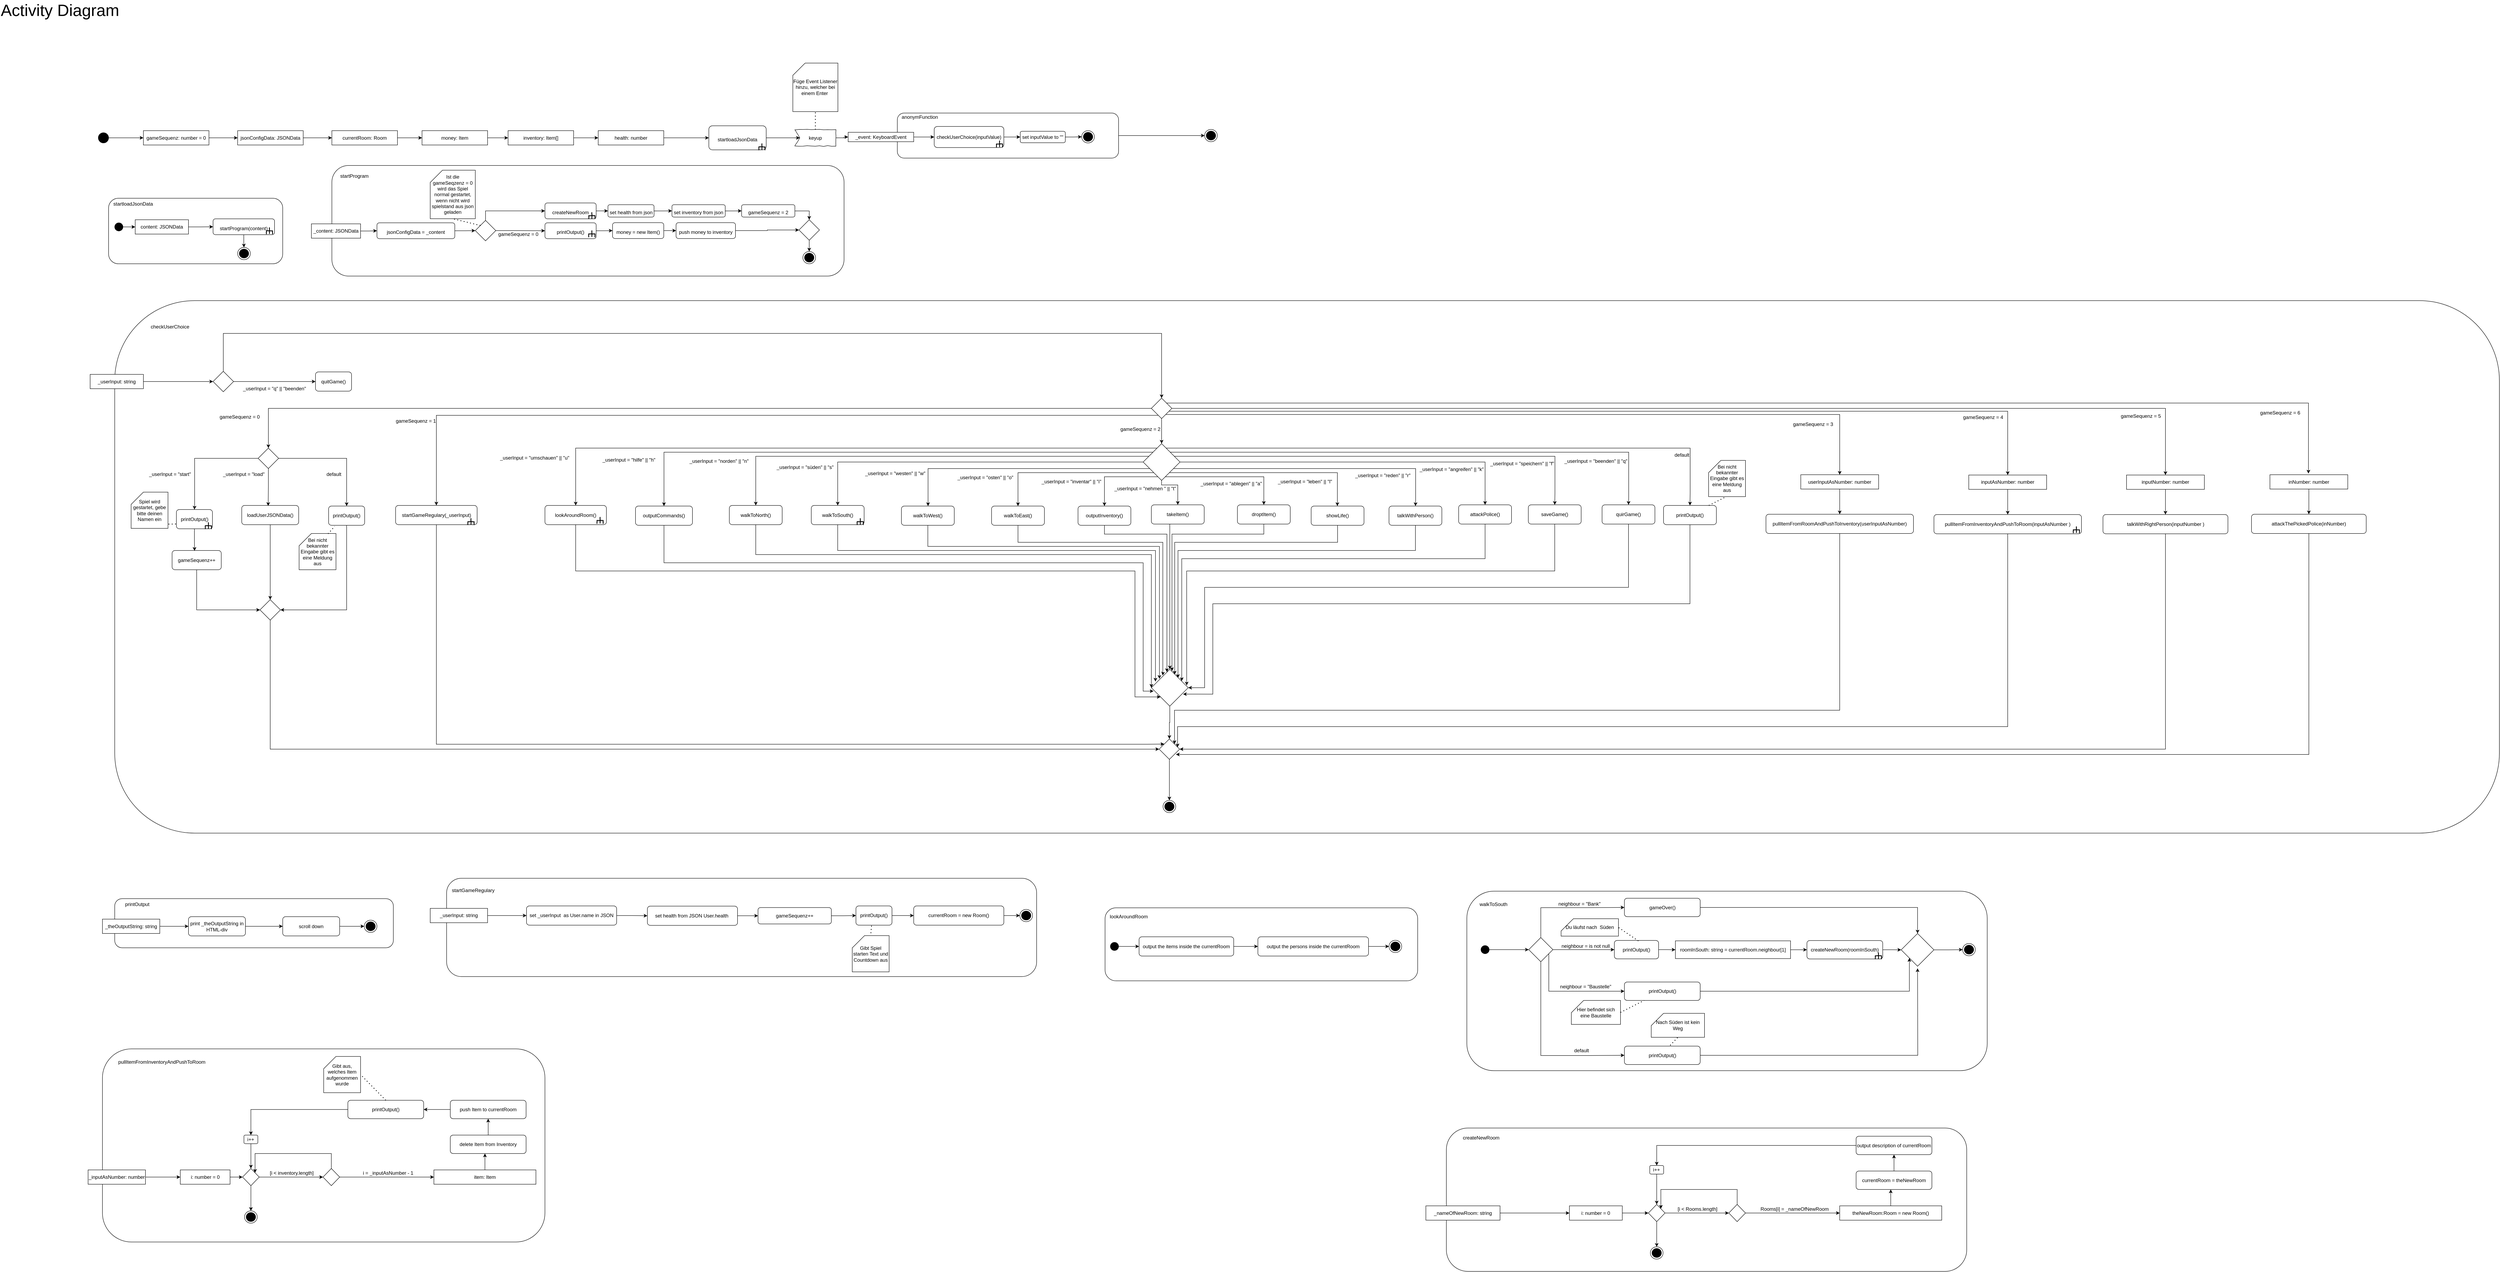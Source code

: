 <mxfile version="13.5.8" type="device"><diagram id="uRflYlAhw0Hub62oyeKG" name="Page-1"><mxGraphModel dx="1422" dy="794" grid="1" gridSize="10" guides="1" tooltips="1" connect="1" arrows="1" fold="1" page="1" pageScale="1" pageWidth="6581" pageHeight="3600" math="0" shadow="0"><root><mxCell id="0"/><mxCell id="1" parent="0"/><mxCell id="XQKseSa5QmoR2hcJPv5s-471" value="" style="rounded=1;whiteSpace=wrap;html=1;fontSize=12;" parent="1" vertex="1"><mxGeometry x="410" y="2706.75" width="1080" height="471.5" as="geometry"/></mxCell><mxCell id="XQKseSa5QmoR2hcJPv5s-431" value="" style="rounded=1;whiteSpace=wrap;html=1;fontSize=12;" parent="1" vertex="1"><mxGeometry x="3690" y="2900" width="1270" height="350" as="geometry"/></mxCell><mxCell id="XQKseSa5QmoR2hcJPv5s-402" value="" style="rounded=1;whiteSpace=wrap;html=1;fontSize=12;" parent="1" vertex="1"><mxGeometry x="3740" y="2321.75" width="1270" height="438.25" as="geometry"/></mxCell><mxCell id="XQKseSa5QmoR2hcJPv5s-363" value="" style="rounded=1;whiteSpace=wrap;html=1;fontSize=12;" parent="1" vertex="1"><mxGeometry x="2857" y="2362.38" width="763" height="178.25" as="geometry"/></mxCell><mxCell id="XQKseSa5QmoR2hcJPv5s-348" value="" style="rounded=1;whiteSpace=wrap;html=1;fontSize=12;" parent="1" vertex="1"><mxGeometry x="1250" y="2290.25" width="1440" height="240" as="geometry"/></mxCell><mxCell id="XQKseSa5QmoR2hcJPv5s-327" value="" style="rounded=1;whiteSpace=wrap;html=1;fontSize=12;" parent="1" vertex="1"><mxGeometry x="440" y="2340" width="680" height="120" as="geometry"/></mxCell><mxCell id="XQKseSa5QmoR2hcJPv5s-292" value="" style="rounded=1;whiteSpace=wrap;html=1;fontSize=12;" parent="1" vertex="1"><mxGeometry x="440" y="880" width="5820" height="1300" as="geometry"/></mxCell><mxCell id="XQKseSa5QmoR2hcJPv5s-1" value="&lt;font style=&quot;font-size: 40px&quot;&gt;Activity Diagram&lt;/font&gt;" style="text;html=1;strokeColor=none;fillColor=none;align=left;verticalAlign=middle;whiteSpace=wrap;rounded=0;fontSize=20;" parent="1" vertex="1"><mxGeometry x="160" y="160" width="400" height="20" as="geometry"/></mxCell><mxCell id="XQKseSa5QmoR2hcJPv5s-11" value="" style="edgeStyle=orthogonalEdgeStyle;rounded=0;orthogonalLoop=1;jettySize=auto;html=1;fontSize=20;entryX=0;entryY=0.5;entryDx=0;entryDy=0;" parent="1" source="XQKseSa5QmoR2hcJPv5s-3" target="XQKseSa5QmoR2hcJPv5s-5" edge="1"><mxGeometry relative="1" as="geometry"><mxPoint x="487.5" y="482.5" as="targetPoint"/></mxGeometry></mxCell><mxCell id="XQKseSa5QmoR2hcJPv5s-3" value="" style="ellipse;whiteSpace=wrap;html=1;rounded=0;shadow=0;comic=0;labelBackgroundColor=none;strokeColor=#000000;strokeWidth=1;fillColor=#000000;fontFamily=Verdana;fontSize=12;fontColor=#000000;align=center;comic=1" parent="1" vertex="1"><mxGeometry x="400" y="470" width="25" height="25" as="geometry"/></mxCell><mxCell id="XQKseSa5QmoR2hcJPv5s-12" style="edgeStyle=orthogonalEdgeStyle;rounded=0;orthogonalLoop=1;jettySize=auto;html=1;entryX=0;entryY=0.5;entryDx=0;entryDy=0;fontSize=20;" parent="1" source="XQKseSa5QmoR2hcJPv5s-5" target="XQKseSa5QmoR2hcJPv5s-6" edge="1"><mxGeometry relative="1" as="geometry"/></mxCell><mxCell id="XQKseSa5QmoR2hcJPv5s-5" value="gameSequenz: number = 0" style="rounded=0;whiteSpace=wrap;html=1;" parent="1" vertex="1"><mxGeometry x="510" y="465" width="160" height="35" as="geometry"/></mxCell><mxCell id="XQKseSa5QmoR2hcJPv5s-13" style="edgeStyle=orthogonalEdgeStyle;rounded=0;orthogonalLoop=1;jettySize=auto;html=1;entryX=0;entryY=0.5;entryDx=0;entryDy=0;fontSize=20;" parent="1" source="XQKseSa5QmoR2hcJPv5s-6" target="XQKseSa5QmoR2hcJPv5s-7" edge="1"><mxGeometry relative="1" as="geometry"/></mxCell><mxCell id="XQKseSa5QmoR2hcJPv5s-6" value="jsonConfigData: JSONData" style="rounded=0;whiteSpace=wrap;html=1;" parent="1" vertex="1"><mxGeometry x="740" y="465" width="160" height="35" as="geometry"/></mxCell><mxCell id="XQKseSa5QmoR2hcJPv5s-14" style="edgeStyle=orthogonalEdgeStyle;rounded=0;orthogonalLoop=1;jettySize=auto;html=1;entryX=0;entryY=0.5;entryDx=0;entryDy=0;fontSize=20;" parent="1" source="XQKseSa5QmoR2hcJPv5s-7" target="XQKseSa5QmoR2hcJPv5s-8" edge="1"><mxGeometry relative="1" as="geometry"/></mxCell><mxCell id="XQKseSa5QmoR2hcJPv5s-7" value="currentRoom: Room" style="rounded=0;whiteSpace=wrap;html=1;" parent="1" vertex="1"><mxGeometry x="970" y="465" width="160" height="35" as="geometry"/></mxCell><mxCell id="XQKseSa5QmoR2hcJPv5s-15" style="edgeStyle=orthogonalEdgeStyle;rounded=0;orthogonalLoop=1;jettySize=auto;html=1;entryX=0;entryY=0.5;entryDx=0;entryDy=0;fontSize=20;" parent="1" source="XQKseSa5QmoR2hcJPv5s-8" target="XQKseSa5QmoR2hcJPv5s-9" edge="1"><mxGeometry relative="1" as="geometry"/></mxCell><mxCell id="XQKseSa5QmoR2hcJPv5s-8" value="money: Item" style="rounded=0;whiteSpace=wrap;html=1;" parent="1" vertex="1"><mxGeometry x="1190" y="465" width="160" height="35" as="geometry"/></mxCell><mxCell id="XQKseSa5QmoR2hcJPv5s-16" style="edgeStyle=orthogonalEdgeStyle;rounded=0;orthogonalLoop=1;jettySize=auto;html=1;entryX=0;entryY=0.5;entryDx=0;entryDy=0;fontSize=20;" parent="1" source="XQKseSa5QmoR2hcJPv5s-9" target="XQKseSa5QmoR2hcJPv5s-10" edge="1"><mxGeometry relative="1" as="geometry"/></mxCell><mxCell id="XQKseSa5QmoR2hcJPv5s-9" value="inventory: Item[]" style="rounded=0;whiteSpace=wrap;html=1;" parent="1" vertex="1"><mxGeometry x="1400" y="465" width="160" height="35" as="geometry"/></mxCell><mxCell id="XQKseSa5QmoR2hcJPv5s-19" style="edgeStyle=orthogonalEdgeStyle;rounded=0;orthogonalLoop=1;jettySize=auto;html=1;entryX=0;entryY=0.5;entryDx=0;entryDy=0;fontSize=20;" parent="1" source="XQKseSa5QmoR2hcJPv5s-10" target="XQKseSa5QmoR2hcJPv5s-18" edge="1"><mxGeometry relative="1" as="geometry"/></mxCell><mxCell id="XQKseSa5QmoR2hcJPv5s-10" value="health: number" style="rounded=0;whiteSpace=wrap;html=1;" parent="1" vertex="1"><mxGeometry x="1620" y="465" width="160" height="35" as="geometry"/></mxCell><mxCell id="XQKseSa5QmoR2hcJPv5s-90" style="edgeStyle=orthogonalEdgeStyle;rounded=0;orthogonalLoop=1;jettySize=auto;html=1;entryX=0;entryY=0.5;entryDx=12;entryDy=0;fontSize=20;entryPerimeter=0;" parent="1" source="XQKseSa5QmoR2hcJPv5s-18" target="XQKseSa5QmoR2hcJPv5s-94" edge="1"><mxGeometry relative="1" as="geometry"><mxPoint x="2110" y="482.495" as="targetPoint"/></mxGeometry></mxCell><mxCell id="XQKseSa5QmoR2hcJPv5s-18" value="&lt;font style=&quot;font-size: 12px&quot;&gt;startloadJsonData&lt;/font&gt;" style="rounded=1;whiteSpace=wrap;html=1;fontSize=20;" parent="1" vertex="1"><mxGeometry x="1890" y="453.13" width="140" height="58.75" as="geometry"/></mxCell><mxCell id="XQKseSa5QmoR2hcJPv5s-20" value="" style="group;rotation=90;fontSize=20;" parent="1" vertex="1" connectable="0"><mxGeometry x="2010" y="492" width="20" height="20" as="geometry"/></mxCell><mxCell id="XQKseSa5QmoR2hcJPv5s-21" value="" style="strokeWidth=2;html=1;shape=mxgraph.flowchart.annotation_2;align=left;rounded=1;comic=1;rotation=90;" parent="XQKseSa5QmoR2hcJPv5s-20" vertex="1"><mxGeometry x="2" y="5" width="15" height="15" as="geometry"/></mxCell><mxCell id="XQKseSa5QmoR2hcJPv5s-22" value="" style="endArrow=none;html=1;entryX=0.508;entryY=0.487;entryPerimeter=0;exitX=1;exitY=0.5;exitPerimeter=0;strokeWidth=2;" parent="XQKseSa5QmoR2hcJPv5s-20" source="XQKseSa5QmoR2hcJPv5s-21" target="XQKseSa5QmoR2hcJPv5s-21" edge="1"><mxGeometry width="50" height="50" relative="1" as="geometry"><mxPoint x="-46.667" as="sourcePoint"/><mxPoint x="-13.333" y="50" as="targetPoint"/></mxGeometry></mxCell><mxCell id="XQKseSa5QmoR2hcJPv5s-28" value="" style="ellipse;html=1;shape=endState;fillColor=#000000;strokeColor=#000000;comic=1;fontSize=20;" parent="1" vertex="1"><mxGeometry x="3100" y="462" width="31" height="30" as="geometry"/></mxCell><mxCell id="XQKseSa5QmoR2hcJPv5s-31" value="" style="rounded=1;whiteSpace=wrap;html=1;fontSize=20;" parent="1" vertex="1"><mxGeometry x="425" y="630" width="425" height="160" as="geometry"/></mxCell><mxCell id="XQKseSa5QmoR2hcJPv5s-34" value="&lt;span style=&quot;font-size: 12px&quot;&gt;startloadJsonData&lt;/span&gt;" style="text;html=1;strokeColor=none;fillColor=none;align=center;verticalAlign=middle;whiteSpace=wrap;rounded=0;fontSize=20;" parent="1" vertex="1"><mxGeometry x="430" y="630" width="110" height="20" as="geometry"/></mxCell><mxCell id="XQKseSa5QmoR2hcJPv5s-38" style="edgeStyle=orthogonalEdgeStyle;rounded=0;orthogonalLoop=1;jettySize=auto;html=1;entryX=0;entryY=0.5;entryDx=0;entryDy=0;fontSize=20;" parent="1" source="XQKseSa5QmoR2hcJPv5s-35" target="XQKseSa5QmoR2hcJPv5s-37" edge="1"><mxGeometry relative="1" as="geometry"/></mxCell><mxCell id="XQKseSa5QmoR2hcJPv5s-35" value="" style="ellipse;whiteSpace=wrap;html=1;rounded=0;shadow=0;comic=0;labelBackgroundColor=none;strokeColor=#000000;strokeWidth=1;fillColor=#000000;fontFamily=Verdana;fontSize=12;fontColor=#000000;align=center;comic=1" parent="1" vertex="1"><mxGeometry x="440" y="690" width="20" height="20" as="geometry"/></mxCell><mxCell id="XQKseSa5QmoR2hcJPv5s-43" style="edgeStyle=orthogonalEdgeStyle;rounded=0;orthogonalLoop=1;jettySize=auto;html=1;entryX=0;entryY=0.5;entryDx=0;entryDy=0;fontSize=20;" parent="1" source="XQKseSa5QmoR2hcJPv5s-37" target="XQKseSa5QmoR2hcJPv5s-39" edge="1"><mxGeometry relative="1" as="geometry"/></mxCell><mxCell id="XQKseSa5QmoR2hcJPv5s-37" value="content: JSONData" style="rounded=0;whiteSpace=wrap;html=1;" parent="1" vertex="1"><mxGeometry x="490" y="682.5" width="130" height="35" as="geometry"/></mxCell><mxCell id="M83MdOjfOT_dYcyNBWaQ-2" style="edgeStyle=orthogonalEdgeStyle;rounded=0;orthogonalLoop=1;jettySize=auto;html=1;entryX=0.5;entryY=0;entryDx=0;entryDy=0;" edge="1" parent="1" source="XQKseSa5QmoR2hcJPv5s-39" target="M83MdOjfOT_dYcyNBWaQ-1"><mxGeometry relative="1" as="geometry"/></mxCell><mxCell id="XQKseSa5QmoR2hcJPv5s-39" value="&lt;font style=&quot;font-size: 12px&quot;&gt;startProgram(content)&lt;/font&gt;" style="rounded=1;whiteSpace=wrap;html=1;fontSize=20;" parent="1" vertex="1"><mxGeometry x="680" y="680.25" width="150" height="38.75" as="geometry"/></mxCell><mxCell id="XQKseSa5QmoR2hcJPv5s-45" value="" style="rounded=1;whiteSpace=wrap;html=1;fontSize=20;" parent="1" vertex="1"><mxGeometry x="970" y="550" width="1250" height="270" as="geometry"/></mxCell><mxCell id="XQKseSa5QmoR2hcJPv5s-46" value="&lt;span style=&quot;font-size: 12px&quot;&gt;startProgram&lt;/span&gt;" style="text;html=1;strokeColor=none;fillColor=none;align=center;verticalAlign=middle;whiteSpace=wrap;rounded=0;fontSize=20;" parent="1" vertex="1"><mxGeometry x="970" y="561.5" width="110" height="20" as="geometry"/></mxCell><mxCell id="XQKseSa5QmoR2hcJPv5s-52" style="edgeStyle=orthogonalEdgeStyle;rounded=0;orthogonalLoop=1;jettySize=auto;html=1;entryX=0;entryY=0.5;entryDx=0;entryDy=0;fontSize=20;" parent="1" source="XQKseSa5QmoR2hcJPv5s-48" target="XQKseSa5QmoR2hcJPv5s-51" edge="1"><mxGeometry relative="1" as="geometry"/></mxCell><mxCell id="XQKseSa5QmoR2hcJPv5s-48" value="_content: JSONData" style="rounded=0;whiteSpace=wrap;html=1;" parent="1" vertex="1"><mxGeometry x="920" y="692.5" width="120" height="35" as="geometry"/></mxCell><mxCell id="XQKseSa5QmoR2hcJPv5s-54" style="edgeStyle=orthogonalEdgeStyle;rounded=0;orthogonalLoop=1;jettySize=auto;html=1;entryX=0;entryY=0.5;entryDx=0;entryDy=0;fontSize=20;" parent="1" source="XQKseSa5QmoR2hcJPv5s-51" target="XQKseSa5QmoR2hcJPv5s-53" edge="1"><mxGeometry relative="1" as="geometry"/></mxCell><mxCell id="XQKseSa5QmoR2hcJPv5s-51" value="&lt;span style=&quot;font-size: 12px&quot;&gt;jsonConfigData = _content&lt;/span&gt;" style="rounded=1;whiteSpace=wrap;html=1;fontSize=20;" parent="1" vertex="1"><mxGeometry x="1080" y="690" width="190" height="38.75" as="geometry"/></mxCell><mxCell id="XQKseSa5QmoR2hcJPv5s-63" style="edgeStyle=orthogonalEdgeStyle;rounded=0;orthogonalLoop=1;jettySize=auto;html=1;entryX=0;entryY=0.5;entryDx=0;entryDy=0;fontSize=20;" parent="1" source="XQKseSa5QmoR2hcJPv5s-53" target="XQKseSa5QmoR2hcJPv5s-55" edge="1"><mxGeometry relative="1" as="geometry"/></mxCell><mxCell id="XQKseSa5QmoR2hcJPv5s-69" style="edgeStyle=orthogonalEdgeStyle;rounded=0;orthogonalLoop=1;jettySize=auto;html=1;entryX=0;entryY=0.5;entryDx=0;entryDy=0;fontSize=20;" parent="1" source="XQKseSa5QmoR2hcJPv5s-53" target="XQKseSa5QmoR2hcJPv5s-68" edge="1"><mxGeometry relative="1" as="geometry"><Array as="points"><mxPoint x="1345" y="661"/></Array></mxGeometry></mxCell><mxCell id="XQKseSa5QmoR2hcJPv5s-53" value="" style="rhombus;whiteSpace=wrap;html=1;fontSize=20;" parent="1" vertex="1"><mxGeometry x="1320" y="684" width="50" height="50" as="geometry"/></mxCell><mxCell id="XQKseSa5QmoR2hcJPv5s-71" style="edgeStyle=orthogonalEdgeStyle;rounded=0;orthogonalLoop=1;jettySize=auto;html=1;entryX=0;entryY=0.5;entryDx=0;entryDy=0;fontSize=20;" parent="1" source="XQKseSa5QmoR2hcJPv5s-55" target="XQKseSa5QmoR2hcJPv5s-70" edge="1"><mxGeometry relative="1" as="geometry"/></mxCell><mxCell id="XQKseSa5QmoR2hcJPv5s-55" value="&lt;span style=&quot;font-size: 12px&quot;&gt;printOutput()&lt;/span&gt;" style="rounded=1;whiteSpace=wrap;html=1;fontSize=20;" parent="1" vertex="1"><mxGeometry x="1490" y="690" width="125" height="38.75" as="geometry"/></mxCell><mxCell id="XQKseSa5QmoR2hcJPv5s-59" value="" style="group;rotation=90;fontSize=20;" parent="1" vertex="1" connectable="0"><mxGeometry x="1595" y="704.38" width="20" height="20" as="geometry"/></mxCell><mxCell id="XQKseSa5QmoR2hcJPv5s-60" value="" style="strokeWidth=2;html=1;shape=mxgraph.flowchart.annotation_2;align=left;rounded=1;comic=1;rotation=90;" parent="XQKseSa5QmoR2hcJPv5s-59" vertex="1"><mxGeometry x="2" y="5" width="15" height="15" as="geometry"/></mxCell><mxCell id="XQKseSa5QmoR2hcJPv5s-61" value="" style="endArrow=none;html=1;entryX=0.508;entryY=0.487;entryPerimeter=0;exitX=1;exitY=0.5;exitPerimeter=0;strokeWidth=2;" parent="XQKseSa5QmoR2hcJPv5s-59" source="XQKseSa5QmoR2hcJPv5s-60" target="XQKseSa5QmoR2hcJPv5s-60" edge="1"><mxGeometry width="50" height="50" relative="1" as="geometry"><mxPoint x="-46.667" as="sourcePoint"/><mxPoint x="-13.333" y="50" as="targetPoint"/></mxGeometry></mxCell><mxCell id="XQKseSa5QmoR2hcJPv5s-67" value="&lt;span style=&quot;font-size: 12px&quot;&gt;gameSequenz = 0&lt;/span&gt;" style="text;html=1;strokeColor=none;fillColor=none;align=center;verticalAlign=middle;whiteSpace=wrap;rounded=0;fontSize=20;" parent="1" vertex="1"><mxGeometry x="1370" y="704.38" width="110" height="20" as="geometry"/></mxCell><mxCell id="XQKseSa5QmoR2hcJPv5s-77" style="edgeStyle=orthogonalEdgeStyle;rounded=0;orthogonalLoop=1;jettySize=auto;html=1;entryX=0;entryY=0.5;entryDx=0;entryDy=0;fontSize=20;" parent="1" source="XQKseSa5QmoR2hcJPv5s-68" target="XQKseSa5QmoR2hcJPv5s-75" edge="1"><mxGeometry relative="1" as="geometry"/></mxCell><mxCell id="XQKseSa5QmoR2hcJPv5s-68" value="&lt;span style=&quot;font-size: 12px&quot;&gt;createNewRoom&lt;/span&gt;" style="rounded=1;whiteSpace=wrap;html=1;fontSize=20;" parent="1" vertex="1"><mxGeometry x="1490" y="641.5" width="125" height="38.75" as="geometry"/></mxCell><mxCell id="XQKseSa5QmoR2hcJPv5s-74" style="edgeStyle=orthogonalEdgeStyle;rounded=0;orthogonalLoop=1;jettySize=auto;html=1;entryX=0;entryY=0.5;entryDx=0;entryDy=0;fontSize=20;" parent="1" source="XQKseSa5QmoR2hcJPv5s-70" target="XQKseSa5QmoR2hcJPv5s-73" edge="1"><mxGeometry relative="1" as="geometry"/></mxCell><mxCell id="XQKseSa5QmoR2hcJPv5s-70" value="&lt;span style=&quot;font-size: 12px&quot;&gt;money = new Item()&lt;/span&gt;" style="rounded=1;whiteSpace=wrap;html=1;fontSize=20;" parent="1" vertex="1"><mxGeometry x="1655" y="689.63" width="125" height="38.75" as="geometry"/></mxCell><mxCell id="XQKseSa5QmoR2hcJPv5s-87" style="edgeStyle=orthogonalEdgeStyle;rounded=0;orthogonalLoop=1;jettySize=auto;html=1;entryX=0;entryY=0.5;entryDx=0;entryDy=0;fontSize=20;" parent="1" source="XQKseSa5QmoR2hcJPv5s-73" target="XQKseSa5QmoR2hcJPv5s-86" edge="1"><mxGeometry relative="1" as="geometry"/></mxCell><mxCell id="XQKseSa5QmoR2hcJPv5s-73" value="&lt;span style=&quot;font-size: 12px&quot;&gt;push money to inventory&lt;/span&gt;" style="rounded=1;whiteSpace=wrap;html=1;fontSize=20;" parent="1" vertex="1"><mxGeometry x="1810" y="689.62" width="145" height="38.75" as="geometry"/></mxCell><mxCell id="XQKseSa5QmoR2hcJPv5s-78" style="edgeStyle=orthogonalEdgeStyle;rounded=0;orthogonalLoop=1;jettySize=auto;html=1;entryX=0;entryY=0.5;entryDx=0;entryDy=0;fontSize=20;" parent="1" source="XQKseSa5QmoR2hcJPv5s-75" target="XQKseSa5QmoR2hcJPv5s-76" edge="1"><mxGeometry relative="1" as="geometry"/></mxCell><mxCell id="XQKseSa5QmoR2hcJPv5s-75" value="&lt;span style=&quot;font-size: 12px&quot;&gt;set health from json&lt;/span&gt;" style="rounded=1;whiteSpace=wrap;html=1;fontSize=20;" parent="1" vertex="1"><mxGeometry x="1643.75" y="645.75" width="112.5" height="30.25" as="geometry"/></mxCell><mxCell id="XQKseSa5QmoR2hcJPv5s-85" style="edgeStyle=orthogonalEdgeStyle;rounded=0;orthogonalLoop=1;jettySize=auto;html=1;entryX=0;entryY=0.5;entryDx=0;entryDy=0;fontSize=20;" parent="1" source="XQKseSa5QmoR2hcJPv5s-76" target="XQKseSa5QmoR2hcJPv5s-84" edge="1"><mxGeometry relative="1" as="geometry"/></mxCell><mxCell id="XQKseSa5QmoR2hcJPv5s-76" value="&lt;span style=&quot;font-size: 12px&quot;&gt;set inventory from json&lt;/span&gt;" style="rounded=1;whiteSpace=wrap;html=1;fontSize=20;" parent="1" vertex="1"><mxGeometry x="1800" y="645.75" width="130" height="30.25" as="geometry"/></mxCell><mxCell id="XQKseSa5QmoR2hcJPv5s-79" value="Ist die gameSeqzenz = 0 wird das Spiel normal gestartet, wenn nicht wird spielstand aus json geladen" style="shape=card;whiteSpace=wrap;html=1;" parent="1" vertex="1"><mxGeometry x="1210" y="561.5" width="110" height="118.5" as="geometry"/></mxCell><mxCell id="XQKseSa5QmoR2hcJPv5s-80" value="" style="group;rotation=90;fontSize=20;" parent="1" vertex="1" connectable="0"><mxGeometry x="1595" y="660" width="20" height="20" as="geometry"/></mxCell><mxCell id="XQKseSa5QmoR2hcJPv5s-81" value="" style="strokeWidth=2;html=1;shape=mxgraph.flowchart.annotation_2;align=left;rounded=1;comic=1;rotation=90;" parent="XQKseSa5QmoR2hcJPv5s-80" vertex="1"><mxGeometry x="2" y="5" width="15" height="15" as="geometry"/></mxCell><mxCell id="XQKseSa5QmoR2hcJPv5s-82" value="" style="endArrow=none;html=1;entryX=0.508;entryY=0.487;entryPerimeter=0;exitX=1;exitY=0.5;exitPerimeter=0;strokeWidth=2;" parent="XQKseSa5QmoR2hcJPv5s-80" source="XQKseSa5QmoR2hcJPv5s-81" target="XQKseSa5QmoR2hcJPv5s-81" edge="1"><mxGeometry width="50" height="50" relative="1" as="geometry"><mxPoint x="-46.667" as="sourcePoint"/><mxPoint x="-13.333" y="50" as="targetPoint"/></mxGeometry></mxCell><mxCell id="XQKseSa5QmoR2hcJPv5s-83" value="" style="endArrow=none;dashed=1;html=1;dashPattern=1 3;strokeWidth=2;fontSize=20;entryX=0.5;entryY=1;entryDx=0;entryDy=0;entryPerimeter=0;exitX=0;exitY=0;exitDx=0;exitDy=0;" parent="1" source="XQKseSa5QmoR2hcJPv5s-53" target="XQKseSa5QmoR2hcJPv5s-79" edge="1"><mxGeometry width="50" height="50" relative="1" as="geometry"><mxPoint x="1290" y="700" as="sourcePoint"/><mxPoint x="1340" y="650" as="targetPoint"/></mxGeometry></mxCell><mxCell id="XQKseSa5QmoR2hcJPv5s-88" style="edgeStyle=orthogonalEdgeStyle;rounded=0;orthogonalLoop=1;jettySize=auto;html=1;entryX=0.5;entryY=0;entryDx=0;entryDy=0;fontSize=20;" parent="1" source="XQKseSa5QmoR2hcJPv5s-84" target="XQKseSa5QmoR2hcJPv5s-86" edge="1"><mxGeometry relative="1" as="geometry"/></mxCell><mxCell id="XQKseSa5QmoR2hcJPv5s-84" value="&lt;span style=&quot;font-size: 12px&quot;&gt;gameSequenz = 2&lt;/span&gt;" style="rounded=1;whiteSpace=wrap;html=1;fontSize=20;" parent="1" vertex="1"><mxGeometry x="1970" y="645.75" width="130" height="30.25" as="geometry"/></mxCell><mxCell id="XQKseSa5QmoR2hcJPv5s-93" style="edgeStyle=orthogonalEdgeStyle;rounded=0;orthogonalLoop=1;jettySize=auto;html=1;entryX=0.5;entryY=0;entryDx=0;entryDy=0;fontSize=20;" parent="1" source="XQKseSa5QmoR2hcJPv5s-86" target="XQKseSa5QmoR2hcJPv5s-92" edge="1"><mxGeometry relative="1" as="geometry"/></mxCell><mxCell id="XQKseSa5QmoR2hcJPv5s-86" value="" style="rhombus;whiteSpace=wrap;html=1;fontSize=20;" parent="1" vertex="1"><mxGeometry x="2110" y="682.5" width="50" height="50" as="geometry"/></mxCell><mxCell id="XQKseSa5QmoR2hcJPv5s-92" value="" style="ellipse;html=1;shape=endState;fillColor=#000000;strokeColor=#000000;comic=1;fontSize=20;" parent="1" vertex="1"><mxGeometry x="2119.5" y="760" width="31" height="30" as="geometry"/></mxCell><mxCell id="XQKseSa5QmoR2hcJPv5s-102" style="edgeStyle=orthogonalEdgeStyle;rounded=0;orthogonalLoop=1;jettySize=auto;html=1;entryX=0;entryY=0.5;entryDx=0;entryDy=0;fontSize=12;" parent="1" source="XQKseSa5QmoR2hcJPv5s-94" target="XQKseSa5QmoR2hcJPv5s-101" edge="1"><mxGeometry relative="1" as="geometry"/></mxCell><mxCell id="XQKseSa5QmoR2hcJPv5s-94" value="keyup" style="shape=mxgraph.sysml.accEvent;flipH=0;whiteSpace=wrap;align=center;shadow=0;strokeWidth=1;comic=1;fontSize=12;" parent="1" vertex="1"><mxGeometry x="2100" y="462.5" width="100" height="40" as="geometry"/></mxCell><mxCell id="XQKseSa5QmoR2hcJPv5s-97" style="edgeStyle=orthogonalEdgeStyle;rounded=0;orthogonalLoop=1;jettySize=auto;html=1;entryX=0;entryY=0.5;entryDx=0;entryDy=0;fontSize=12;" parent="1" source="XQKseSa5QmoR2hcJPv5s-95" target="XQKseSa5QmoR2hcJPv5s-28" edge="1"><mxGeometry relative="1" as="geometry"/></mxCell><mxCell id="XQKseSa5QmoR2hcJPv5s-95" value="" style="rounded=1;whiteSpace=wrap;html=1;fontSize=20;" parent="1" vertex="1"><mxGeometry x="2350" y="422" width="540" height="110" as="geometry"/></mxCell><mxCell id="XQKseSa5QmoR2hcJPv5s-98" value="Füge Event Listener hinzu, welcher bei einem Enter&amp;nbsp;" style="shape=card;whiteSpace=wrap;html=1;" parent="1" vertex="1"><mxGeometry x="2095" y="300" width="110" height="118.5" as="geometry"/></mxCell><mxCell id="XQKseSa5QmoR2hcJPv5s-99" value="" style="endArrow=none;dashed=1;html=1;dashPattern=1 3;strokeWidth=2;fontSize=12;entryX=0.5;entryY=1;entryDx=0;entryDy=0;entryPerimeter=0;exitX=0.5;exitY=0;exitDx=0;exitDy=0;exitPerimeter=0;" parent="1" source="XQKseSa5QmoR2hcJPv5s-94" target="XQKseSa5QmoR2hcJPv5s-98" edge="1"><mxGeometry width="50" height="50" relative="1" as="geometry"><mxPoint x="2130" y="490" as="sourcePoint"/><mxPoint x="2180" y="440" as="targetPoint"/></mxGeometry></mxCell><mxCell id="XQKseSa5QmoR2hcJPv5s-100" value="anonymFunction" style="text;html=1;strokeColor=none;fillColor=none;align=center;verticalAlign=middle;whiteSpace=wrap;rounded=0;fontSize=12;" parent="1" vertex="1"><mxGeometry x="2360" y="422" width="90" height="20" as="geometry"/></mxCell><mxCell id="XQKseSa5QmoR2hcJPv5s-107" style="edgeStyle=orthogonalEdgeStyle;rounded=0;orthogonalLoop=1;jettySize=auto;html=1;entryX=0;entryY=0.5;entryDx=0;entryDy=0;fontSize=12;" parent="1" source="XQKseSa5QmoR2hcJPv5s-101" target="XQKseSa5QmoR2hcJPv5s-103" edge="1"><mxGeometry relative="1" as="geometry"/></mxCell><mxCell id="XQKseSa5QmoR2hcJPv5s-101" value="_event: KeyboardEvent" style="rounded=0;whiteSpace=wrap;html=1;fontSize=12;" parent="1" vertex="1"><mxGeometry x="2230" y="469" width="160" height="23" as="geometry"/></mxCell><mxCell id="XQKseSa5QmoR2hcJPv5s-109" style="edgeStyle=orthogonalEdgeStyle;rounded=0;orthogonalLoop=1;jettySize=auto;html=1;entryX=0;entryY=0.5;entryDx=0;entryDy=0;fontSize=12;" parent="1" source="XQKseSa5QmoR2hcJPv5s-103" target="XQKseSa5QmoR2hcJPv5s-108" edge="1"><mxGeometry relative="1" as="geometry"/></mxCell><mxCell id="XQKseSa5QmoR2hcJPv5s-103" value="checkUserChoice(inputValue)" style="rounded=1;whiteSpace=wrap;html=1;fontSize=12;" parent="1" vertex="1"><mxGeometry x="2440" y="454.75" width="170" height="51.5" as="geometry"/></mxCell><mxCell id="XQKseSa5QmoR2hcJPv5s-104" value="" style="group;rotation=90;fontSize=12;" parent="1" vertex="1" connectable="0"><mxGeometry x="2590" y="485" width="20" height="20" as="geometry"/></mxCell><mxCell id="XQKseSa5QmoR2hcJPv5s-105" value="" style="strokeWidth=2;html=1;shape=mxgraph.flowchart.annotation_2;align=left;rounded=1;comic=1;rotation=90;" parent="XQKseSa5QmoR2hcJPv5s-104" vertex="1"><mxGeometry x="2" y="5" width="15" height="15" as="geometry"/></mxCell><mxCell id="XQKseSa5QmoR2hcJPv5s-106" value="" style="endArrow=none;html=1;entryX=0.508;entryY=0.487;entryPerimeter=0;exitX=1;exitY=0.5;exitPerimeter=0;strokeWidth=2;" parent="XQKseSa5QmoR2hcJPv5s-104" source="XQKseSa5QmoR2hcJPv5s-105" target="XQKseSa5QmoR2hcJPv5s-105" edge="1"><mxGeometry width="50" height="50" relative="1" as="geometry"><mxPoint x="-46.667" as="sourcePoint"/><mxPoint x="-13.333" y="50" as="targetPoint"/></mxGeometry></mxCell><mxCell id="XQKseSa5QmoR2hcJPv5s-111" style="edgeStyle=orthogonalEdgeStyle;rounded=0;orthogonalLoop=1;jettySize=auto;html=1;entryX=0;entryY=0.5;entryDx=0;entryDy=0;fontSize=12;" parent="1" source="XQKseSa5QmoR2hcJPv5s-108" target="XQKseSa5QmoR2hcJPv5s-110" edge="1"><mxGeometry relative="1" as="geometry"/></mxCell><mxCell id="XQKseSa5QmoR2hcJPv5s-108" value="set inputValue to &quot;&quot;" style="rounded=1;whiteSpace=wrap;html=1;fontSize=12;" parent="1" vertex="1"><mxGeometry x="2650" y="466.5" width="110" height="28" as="geometry"/></mxCell><mxCell id="XQKseSa5QmoR2hcJPv5s-110" value="" style="ellipse;html=1;shape=endState;fillColor=#000000;strokeColor=#000000;comic=1;fontSize=12;" parent="1" vertex="1"><mxGeometry x="2800" y="465" width="31" height="30" as="geometry"/></mxCell><mxCell id="XQKseSa5QmoR2hcJPv5s-114" value="&lt;span style=&quot;font-size: 12px&quot;&gt;checkUserChoice&lt;/span&gt;" style="text;html=1;strokeColor=none;fillColor=none;align=center;verticalAlign=middle;whiteSpace=wrap;rounded=0;fontSize=20;" parent="1" vertex="1"><mxGeometry x="520" y="930" width="110" height="20" as="geometry"/></mxCell><mxCell id="XQKseSa5QmoR2hcJPv5s-118" style="edgeStyle=orthogonalEdgeStyle;rounded=0;orthogonalLoop=1;jettySize=auto;html=1;entryX=0;entryY=0.5;entryDx=0;entryDy=0;fontSize=12;" parent="1" source="XQKseSa5QmoR2hcJPv5s-116" target="XQKseSa5QmoR2hcJPv5s-117" edge="1"><mxGeometry relative="1" as="geometry"/></mxCell><mxCell id="XQKseSa5QmoR2hcJPv5s-116" value="_userInput: string" style="rounded=0;whiteSpace=wrap;html=1;" parent="1" vertex="1"><mxGeometry x="380" y="1060" width="130" height="35" as="geometry"/></mxCell><mxCell id="XQKseSa5QmoR2hcJPv5s-120" style="edgeStyle=orthogonalEdgeStyle;rounded=0;orthogonalLoop=1;jettySize=auto;html=1;entryX=0;entryY=0.5;entryDx=0;entryDy=0;fontSize=12;" parent="1" source="XQKseSa5QmoR2hcJPv5s-117" target="XQKseSa5QmoR2hcJPv5s-119" edge="1"><mxGeometry relative="1" as="geometry"/></mxCell><mxCell id="XQKseSa5QmoR2hcJPv5s-125" style="edgeStyle=orthogonalEdgeStyle;rounded=0;orthogonalLoop=1;jettySize=auto;html=1;entryX=0.5;entryY=0;entryDx=0;entryDy=0;fontSize=12;" parent="1" source="XQKseSa5QmoR2hcJPv5s-117" target="XQKseSa5QmoR2hcJPv5s-126" edge="1"><mxGeometry relative="1" as="geometry"><mxPoint x="2995" y="1010" as="targetPoint"/><Array as="points"><mxPoint x="705" y="960"/><mxPoint x="2995" y="960"/></Array></mxGeometry></mxCell><mxCell id="XQKseSa5QmoR2hcJPv5s-117" value="" style="rhombus;whiteSpace=wrap;html=1;fontSize=20;" parent="1" vertex="1"><mxGeometry x="680" y="1052.5" width="50" height="50" as="geometry"/></mxCell><mxCell id="XQKseSa5QmoR2hcJPv5s-119" value="quitGame()" style="rounded=1;whiteSpace=wrap;html=1;fontSize=12;" parent="1" vertex="1"><mxGeometry x="930" y="1054" width="88" height="47" as="geometry"/></mxCell><mxCell id="XQKseSa5QmoR2hcJPv5s-121" value="&lt;span style=&quot;font-size: 12px&quot;&gt;_userInput = &quot;q&quot; || &quot;beenden&quot;&lt;/span&gt;" style="text;html=1;strokeColor=none;fillColor=none;align=center;verticalAlign=middle;whiteSpace=wrap;rounded=0;fontSize=20;" parent="1" vertex="1"><mxGeometry x="750" y="1081" width="160" height="20" as="geometry"/></mxCell><mxCell id="XQKseSa5QmoR2hcJPv5s-132" style="edgeStyle=orthogonalEdgeStyle;rounded=0;orthogonalLoop=1;jettySize=auto;html=1;entryX=0.5;entryY=0;entryDx=0;entryDy=0;fontSize=12;" parent="1" source="XQKseSa5QmoR2hcJPv5s-126" target="XQKseSa5QmoR2hcJPv5s-182" edge="1"><mxGeometry relative="1" as="geometry"><mxPoint x="1225" y="1260" as="targetPoint"/><Array as="points"><mxPoint x="1225" y="1160"/></Array></mxGeometry></mxCell><mxCell id="XQKseSa5QmoR2hcJPv5s-141" style="edgeStyle=orthogonalEdgeStyle;rounded=0;orthogonalLoop=1;jettySize=auto;html=1;entryX=0.5;entryY=0;entryDx=0;entryDy=0;fontSize=12;" parent="1" source="XQKseSa5QmoR2hcJPv5s-126" target="XQKseSa5QmoR2hcJPv5s-129" edge="1"><mxGeometry relative="1" as="geometry"><Array as="points"><mxPoint x="815" y="1143"/></Array></mxGeometry></mxCell><mxCell id="XQKseSa5QmoR2hcJPv5s-145" style="edgeStyle=orthogonalEdgeStyle;rounded=0;orthogonalLoop=1;jettySize=auto;html=1;fontSize=12;" parent="1" source="XQKseSa5QmoR2hcJPv5s-126" target="XQKseSa5QmoR2hcJPv5s-131" edge="1"><mxGeometry relative="1" as="geometry"/></mxCell><mxCell id="XQKseSa5QmoR2hcJPv5s-148" style="edgeStyle=orthogonalEdgeStyle;rounded=0;orthogonalLoop=1;jettySize=auto;html=1;entryX=0.5;entryY=0;entryDx=0;entryDy=0;fontSize=12;" parent="1" source="XQKseSa5QmoR2hcJPv5s-126" target="XQKseSa5QmoR2hcJPv5s-235" edge="1"><mxGeometry relative="1" as="geometry"><mxPoint x="4655" y="1381.5" as="targetPoint"/><Array as="points"><mxPoint x="4650" y="1158"/></Array></mxGeometry></mxCell><mxCell id="XQKseSa5QmoR2hcJPv5s-154" style="edgeStyle=orthogonalEdgeStyle;rounded=0;orthogonalLoop=1;jettySize=auto;html=1;fontSize=12;entryX=0.5;entryY=0;entryDx=0;entryDy=0;" parent="1" source="XQKseSa5QmoR2hcJPv5s-126" target="XQKseSa5QmoR2hcJPv5s-243" edge="1"><mxGeometry relative="1" as="geometry"><mxPoint x="5082" y="1270" as="targetPoint"/><Array as="points"><mxPoint x="5060" y="1150"/></Array></mxGeometry></mxCell><mxCell id="XQKseSa5QmoR2hcJPv5s-157" style="edgeStyle=orthogonalEdgeStyle;rounded=0;orthogonalLoop=1;jettySize=auto;html=1;fontSize=12;entryX=0.5;entryY=0;entryDx=0;entryDy=0;" parent="1" source="XQKseSa5QmoR2hcJPv5s-126" target="XQKseSa5QmoR2hcJPv5s-247" edge="1"><mxGeometry relative="1" as="geometry"><mxPoint x="5500" y="1320" as="targetPoint"/><Array as="points"><mxPoint x="5445" y="1143"/></Array></mxGeometry></mxCell><mxCell id="XQKseSa5QmoR2hcJPv5s-258" style="edgeStyle=orthogonalEdgeStyle;rounded=0;orthogonalLoop=1;jettySize=auto;html=1;fontSize=12;entryX=0.497;entryY=-0.082;entryDx=0;entryDy=0;entryPerimeter=0;" parent="1" source="XQKseSa5QmoR2hcJPv5s-126" target="XQKseSa5QmoR2hcJPv5s-250" edge="1"><mxGeometry relative="1" as="geometry"><mxPoint x="5863.333" y="1270" as="targetPoint"/><Array as="points"><mxPoint x="5794" y="1130"/><mxPoint x="5794" y="1302"/></Array></mxGeometry></mxCell><mxCell id="XQKseSa5QmoR2hcJPv5s-126" value="" style="rhombus;whiteSpace=wrap;html=1;fontSize=20;" parent="1" vertex="1"><mxGeometry x="2970" y="1118" width="50" height="50" as="geometry"/></mxCell><mxCell id="XQKseSa5QmoR2hcJPv5s-161" style="edgeStyle=orthogonalEdgeStyle;rounded=0;orthogonalLoop=1;jettySize=auto;html=1;entryX=0.5;entryY=0;entryDx=0;entryDy=0;fontSize=12;" parent="1" source="XQKseSa5QmoR2hcJPv5s-129" target="XQKseSa5QmoR2hcJPv5s-160" edge="1"><mxGeometry relative="1" as="geometry"><Array as="points"><mxPoint x="635" y="1265"/><mxPoint x="635" y="1380"/></Array></mxGeometry></mxCell><mxCell id="XQKseSa5QmoR2hcJPv5s-173" style="edgeStyle=orthogonalEdgeStyle;rounded=0;orthogonalLoop=1;jettySize=auto;html=1;entryX=0.464;entryY=0.025;entryDx=0;entryDy=0;entryPerimeter=0;fontSize=12;" parent="1" source="XQKseSa5QmoR2hcJPv5s-129" target="XQKseSa5QmoR2hcJPv5s-169" edge="1"><mxGeometry relative="1" as="geometry"/></mxCell><mxCell id="XQKseSa5QmoR2hcJPv5s-179" style="edgeStyle=orthogonalEdgeStyle;rounded=0;orthogonalLoop=1;jettySize=auto;html=1;entryX=0.5;entryY=0;entryDx=0;entryDy=0;fontSize=12;" parent="1" source="XQKseSa5QmoR2hcJPv5s-129" target="XQKseSa5QmoR2hcJPv5s-178" edge="1"><mxGeometry relative="1" as="geometry"/></mxCell><mxCell id="XQKseSa5QmoR2hcJPv5s-129" value="" style="rhombus;whiteSpace=wrap;html=1;fontSize=20;" parent="1" vertex="1"><mxGeometry x="790" y="1240" width="50" height="50" as="geometry"/></mxCell><mxCell id="XQKseSa5QmoR2hcJPv5s-217" style="edgeStyle=orthogonalEdgeStyle;rounded=0;orthogonalLoop=1;jettySize=auto;html=1;entryX=0.5;entryY=0;entryDx=0;entryDy=0;fontSize=12;" parent="1" source="XQKseSa5QmoR2hcJPv5s-131" target="XQKseSa5QmoR2hcJPv5s-187" edge="1"><mxGeometry relative="1" as="geometry"><Array as="points"><mxPoint x="1565" y="1240"/></Array></mxGeometry></mxCell><mxCell id="XQKseSa5QmoR2hcJPv5s-218" style="edgeStyle=orthogonalEdgeStyle;rounded=0;orthogonalLoop=1;jettySize=auto;html=1;entryX=0.5;entryY=0;entryDx=0;entryDy=0;fontSize=12;" parent="1" source="XQKseSa5QmoR2hcJPv5s-131" target="XQKseSa5QmoR2hcJPv5s-188" edge="1"><mxGeometry relative="1" as="geometry"><Array as="points"><mxPoint x="1781" y="1250"/></Array></mxGeometry></mxCell><mxCell id="XQKseSa5QmoR2hcJPv5s-219" style="edgeStyle=orthogonalEdgeStyle;rounded=0;orthogonalLoop=1;jettySize=auto;html=1;entryX=0.5;entryY=0;entryDx=0;entryDy=0;fontSize=12;" parent="1" source="XQKseSa5QmoR2hcJPv5s-131" target="XQKseSa5QmoR2hcJPv5s-189" edge="1"><mxGeometry relative="1" as="geometry"><Array as="points"><mxPoint x="2005" y="1260"/></Array></mxGeometry></mxCell><mxCell id="XQKseSa5QmoR2hcJPv5s-220" style="edgeStyle=orthogonalEdgeStyle;rounded=0;orthogonalLoop=1;jettySize=auto;html=1;entryX=0.5;entryY=0;entryDx=0;entryDy=0;fontSize=12;" parent="1" source="XQKseSa5QmoR2hcJPv5s-131" target="XQKseSa5QmoR2hcJPv5s-190" edge="1"><mxGeometry relative="1" as="geometry"/></mxCell><mxCell id="XQKseSa5QmoR2hcJPv5s-221" style="edgeStyle=orthogonalEdgeStyle;rounded=0;orthogonalLoop=1;jettySize=auto;html=1;fontSize=12;" parent="1" source="XQKseSa5QmoR2hcJPv5s-131" target="XQKseSa5QmoR2hcJPv5s-191" edge="1"><mxGeometry relative="1" as="geometry"><Array as="points"><mxPoint x="2425" y="1290"/></Array></mxGeometry></mxCell><mxCell id="XQKseSa5QmoR2hcJPv5s-222" style="edgeStyle=orthogonalEdgeStyle;rounded=0;orthogonalLoop=1;jettySize=auto;html=1;entryX=0.5;entryY=0;entryDx=0;entryDy=0;fontSize=12;" parent="1" source="XQKseSa5QmoR2hcJPv5s-131" target="XQKseSa5QmoR2hcJPv5s-192" edge="1"><mxGeometry relative="1" as="geometry"><Array as="points"><mxPoint x="2645" y="1300"/></Array></mxGeometry></mxCell><mxCell id="XQKseSa5QmoR2hcJPv5s-223" style="edgeStyle=orthogonalEdgeStyle;rounded=0;orthogonalLoop=1;jettySize=auto;html=1;entryX=0.5;entryY=0;entryDx=0;entryDy=0;fontSize=12;" parent="1" source="XQKseSa5QmoR2hcJPv5s-131" target="XQKseSa5QmoR2hcJPv5s-193" edge="1"><mxGeometry relative="1" as="geometry"><Array as="points"><mxPoint x="2855" y="1310"/></Array></mxGeometry></mxCell><mxCell id="XQKseSa5QmoR2hcJPv5s-224" style="edgeStyle=orthogonalEdgeStyle;rounded=0;orthogonalLoop=1;jettySize=auto;html=1;entryX=0.5;entryY=0;entryDx=0;entryDy=0;fontSize=12;" parent="1" source="XQKseSa5QmoR2hcJPv5s-131" target="XQKseSa5QmoR2hcJPv5s-194" edge="1"><mxGeometry relative="1" as="geometry"><Array as="points"><mxPoint x="2995" y="1310"/><mxPoint x="3055" y="1310"/></Array></mxGeometry></mxCell><mxCell id="XQKseSa5QmoR2hcJPv5s-225" style="edgeStyle=orthogonalEdgeStyle;rounded=0;orthogonalLoop=1;jettySize=auto;html=1;entryX=0.5;entryY=0;entryDx=0;entryDy=0;fontSize=12;" parent="1" source="XQKseSa5QmoR2hcJPv5s-131" target="XQKseSa5QmoR2hcJPv5s-195" edge="1"><mxGeometry relative="1" as="geometry"><Array as="points"><mxPoint x="3424" y="1300"/><mxPoint x="3424" y="1382"/></Array></mxGeometry></mxCell><mxCell id="XQKseSa5QmoR2hcJPv5s-226" style="edgeStyle=orthogonalEdgeStyle;rounded=0;orthogonalLoop=1;jettySize=auto;html=1;entryX=0.5;entryY=0;entryDx=0;entryDy=0;fontSize=12;" parent="1" source="XQKseSa5QmoR2hcJPv5s-131" target="XQKseSa5QmoR2hcJPv5s-196" edge="1"><mxGeometry relative="1" as="geometry"><Array as="points"><mxPoint x="3615" y="1290"/><mxPoint x="3615" y="1370"/><mxPoint x="3615" y="1370"/></Array></mxGeometry></mxCell><mxCell id="XQKseSa5QmoR2hcJPv5s-227" style="edgeStyle=orthogonalEdgeStyle;rounded=0;orthogonalLoop=1;jettySize=auto;html=1;fontSize=12;entryX=0.5;entryY=0;entryDx=0;entryDy=0;" parent="1" source="XQKseSa5QmoR2hcJPv5s-131" target="XQKseSa5QmoR2hcJPv5s-197" edge="1"><mxGeometry relative="1" as="geometry"><mxPoint x="3620" y="1360.0" as="targetPoint"/></mxGeometry></mxCell><mxCell id="XQKseSa5QmoR2hcJPv5s-228" style="edgeStyle=orthogonalEdgeStyle;rounded=0;orthogonalLoop=1;jettySize=auto;html=1;entryX=0.5;entryY=0;entryDx=0;entryDy=0;fontSize=12;" parent="1" source="XQKseSa5QmoR2hcJPv5s-131" target="XQKseSa5QmoR2hcJPv5s-198" edge="1"><mxGeometry relative="1" as="geometry"><Array as="points"><mxPoint x="3955" y="1260"/><mxPoint x="3955" y="1350"/></Array></mxGeometry></mxCell><mxCell id="XQKseSa5QmoR2hcJPv5s-230" style="edgeStyle=orthogonalEdgeStyle;rounded=0;orthogonalLoop=1;jettySize=auto;html=1;entryX=0.5;entryY=0;entryDx=0;entryDy=0;fontSize=12;" parent="1" source="XQKseSa5QmoR2hcJPv5s-131" target="XQKseSa5QmoR2hcJPv5s-200" edge="1"><mxGeometry relative="1" as="geometry"><Array as="points"><mxPoint x="4285" y="1240"/><mxPoint x="4285" y="1350"/><mxPoint x="4285" y="1350"/></Array></mxGeometry></mxCell><mxCell id="XQKseSa5QmoR2hcJPv5s-231" style="edgeStyle=orthogonalEdgeStyle;rounded=0;orthogonalLoop=1;jettySize=auto;html=1;entryX=0.5;entryY=0;entryDx=0;entryDy=0;fontSize=12;" parent="1" source="XQKseSa5QmoR2hcJPv5s-131" target="XQKseSa5QmoR2hcJPv5s-199" edge="1"><mxGeometry relative="1" as="geometry"><Array as="points"><mxPoint x="4135" y="1250"/><mxPoint x="4135" y="1360"/><mxPoint x="4135" y="1360"/></Array></mxGeometry></mxCell><mxCell id="XQKseSa5QmoR2hcJPv5s-303" style="edgeStyle=orthogonalEdgeStyle;rounded=0;orthogonalLoop=1;jettySize=auto;html=1;entryX=0.5;entryY=0;entryDx=0;entryDy=0;fontSize=12;" parent="1" source="XQKseSa5QmoR2hcJPv5s-131" target="XQKseSa5QmoR2hcJPv5s-302" edge="1"><mxGeometry relative="1" as="geometry"><Array as="points"><mxPoint x="2995" y="1330"/><mxPoint x="3035" y="1330"/></Array></mxGeometry></mxCell><mxCell id="XQKseSa5QmoR2hcJPv5s-131" value="" style="rhombus;whiteSpace=wrap;html=1;fontSize=20;" parent="1" vertex="1"><mxGeometry x="2950" y="1229" width="90" height="90" as="geometry"/></mxCell><mxCell id="XQKseSa5QmoR2hcJPv5s-139" value="&lt;span style=&quot;font-size: 12px&quot;&gt;gameSequenz = 0&lt;/span&gt;" style="text;html=1;strokeColor=none;fillColor=none;align=center;verticalAlign=middle;whiteSpace=wrap;rounded=0;fontSize=20;" parent="1" vertex="1"><mxGeometry x="670" y="1150" width="150" height="20" as="geometry"/></mxCell><mxCell id="XQKseSa5QmoR2hcJPv5s-142" value="&lt;span style=&quot;font-size: 12px&quot;&gt;gameSequenz = 1&lt;/span&gt;" style="text;html=1;strokeColor=none;fillColor=none;align=center;verticalAlign=middle;whiteSpace=wrap;rounded=0;fontSize=20;" parent="1" vertex="1"><mxGeometry x="1100" y="1160" width="150" height="20" as="geometry"/></mxCell><mxCell id="XQKseSa5QmoR2hcJPv5s-146" value="&lt;span style=&quot;font-size: 12px&quot;&gt;gameSequenz = 2&amp;nbsp;&lt;/span&gt;" style="text;html=1;strokeColor=none;fillColor=none;align=center;verticalAlign=middle;whiteSpace=wrap;rounded=0;fontSize=20;" parent="1" vertex="1"><mxGeometry x="2870" y="1180" width="150" height="20" as="geometry"/></mxCell><mxCell id="XQKseSa5QmoR2hcJPv5s-149" value="&lt;span style=&quot;font-size: 12px&quot;&gt;gameSequenz = 3&lt;/span&gt;" style="text;html=1;strokeColor=none;fillColor=none;align=center;verticalAlign=middle;whiteSpace=wrap;rounded=0;fontSize=20;" parent="1" vertex="1"><mxGeometry x="4530" y="1167.5" width="110" height="20" as="geometry"/></mxCell><mxCell id="XQKseSa5QmoR2hcJPv5s-152" value="&lt;span style=&quot;font-size: 12px&quot;&gt;gameSequenz = 4&lt;/span&gt;" style="text;html=1;strokeColor=none;fillColor=none;align=center;verticalAlign=middle;whiteSpace=wrap;rounded=0;fontSize=20;" parent="1" vertex="1"><mxGeometry x="4925" y="1150.75" width="150" height="20" as="geometry"/></mxCell><mxCell id="XQKseSa5QmoR2hcJPv5s-156" value="&lt;span style=&quot;font-size: 12px&quot;&gt;gameSequenz = 5&lt;/span&gt;" style="text;html=1;strokeColor=none;fillColor=none;align=center;verticalAlign=middle;whiteSpace=wrap;rounded=0;fontSize=20;" parent="1" vertex="1"><mxGeometry x="5310" y="1147.5" width="150" height="20" as="geometry"/></mxCell><mxCell id="XQKseSa5QmoR2hcJPv5s-158" value="&lt;span style=&quot;font-size: 12px&quot;&gt;gameSequenz = 6&lt;/span&gt;" style="text;html=1;strokeColor=none;fillColor=none;align=center;verticalAlign=middle;whiteSpace=wrap;rounded=0;fontSize=20;" parent="1" vertex="1"><mxGeometry x="5650" y="1140" width="150" height="20" as="geometry"/></mxCell><mxCell id="XQKseSa5QmoR2hcJPv5s-159" value="" style="ellipse;html=1;shape=endState;fillColor=#000000;strokeColor=#000000;comic=1;fontSize=12;" parent="1" vertex="1"><mxGeometry x="2998.5" y="2100" width="31" height="30" as="geometry"/></mxCell><mxCell id="XQKseSa5QmoR2hcJPv5s-163" style="edgeStyle=orthogonalEdgeStyle;rounded=0;orthogonalLoop=1;jettySize=auto;html=1;entryX=0.457;entryY=0.018;entryDx=0;entryDy=0;entryPerimeter=0;fontSize=12;" parent="1" source="XQKseSa5QmoR2hcJPv5s-160" target="XQKseSa5QmoR2hcJPv5s-162" edge="1"><mxGeometry relative="1" as="geometry"/></mxCell><mxCell id="XQKseSa5QmoR2hcJPv5s-160" value="printOutput()" style="rounded=1;whiteSpace=wrap;html=1;fontSize=12;" parent="1" vertex="1"><mxGeometry x="590.5" y="1390" width="88" height="47" as="geometry"/></mxCell><mxCell id="XQKseSa5QmoR2hcJPv5s-176" style="edgeStyle=orthogonalEdgeStyle;rounded=0;orthogonalLoop=1;jettySize=auto;html=1;entryX=0;entryY=0.5;entryDx=0;entryDy=0;fontSize=12;" parent="1" source="XQKseSa5QmoR2hcJPv5s-162" target="XQKseSa5QmoR2hcJPv5s-174" edge="1"><mxGeometry relative="1" as="geometry"><Array as="points"><mxPoint x="640" y="1635"/></Array></mxGeometry></mxCell><mxCell id="XQKseSa5QmoR2hcJPv5s-162" value="gameSequenz++" style="rounded=1;whiteSpace=wrap;html=1;fontSize=12;" parent="1" vertex="1"><mxGeometry x="580" y="1490" width="120" height="47" as="geometry"/></mxCell><mxCell id="XQKseSa5QmoR2hcJPv5s-164" value="&lt;span style=&quot;font-size: 12px&quot;&gt;_userInput = &quot;start&quot;&lt;/span&gt;" style="text;html=1;strokeColor=none;fillColor=none;align=center;verticalAlign=middle;whiteSpace=wrap;rounded=0;fontSize=20;" parent="1" vertex="1"><mxGeometry x="520" y="1290" width="110" height="20" as="geometry"/></mxCell><mxCell id="XQKseSa5QmoR2hcJPv5s-165" value="&lt;span style=&quot;font-size: 12px&quot;&gt;_userInput = &quot;load&quot;&lt;/span&gt;" style="text;html=1;strokeColor=none;fillColor=none;align=center;verticalAlign=middle;whiteSpace=wrap;rounded=0;fontSize=20;" parent="1" vertex="1"><mxGeometry x="700" y="1290" width="110" height="20" as="geometry"/></mxCell><mxCell id="XQKseSa5QmoR2hcJPv5s-167" value="Spiel wird gestartet, gebe bitte deinen Namen ein" style="shape=card;whiteSpace=wrap;html=1;" parent="1" vertex="1"><mxGeometry x="480" y="1347.5" width="90" height="88.5" as="geometry"/></mxCell><mxCell id="XQKseSa5QmoR2hcJPv5s-168" value="" style="endArrow=none;dashed=1;html=1;dashPattern=1 3;strokeWidth=2;fontSize=12;entryX=0;entryY=0.75;entryDx=0;entryDy=0;exitX=1.014;exitY=0.883;exitDx=0;exitDy=0;exitPerimeter=0;" parent="1" source="XQKseSa5QmoR2hcJPv5s-167" target="XQKseSa5QmoR2hcJPv5s-160" edge="1"><mxGeometry width="50" height="50" relative="1" as="geometry"><mxPoint x="520" y="1550" as="sourcePoint"/><mxPoint x="570" y="1500" as="targetPoint"/></mxGeometry></mxCell><mxCell id="XQKseSa5QmoR2hcJPv5s-175" style="edgeStyle=orthogonalEdgeStyle;rounded=0;orthogonalLoop=1;jettySize=auto;html=1;entryX=0.5;entryY=0;entryDx=0;entryDy=0;fontSize=12;" parent="1" source="XQKseSa5QmoR2hcJPv5s-169" target="XQKseSa5QmoR2hcJPv5s-174" edge="1"><mxGeometry relative="1" as="geometry"/></mxCell><mxCell id="XQKseSa5QmoR2hcJPv5s-169" value="loadUserJSONData()" style="rounded=1;whiteSpace=wrap;html=1;fontSize=12;" parent="1" vertex="1"><mxGeometry x="750" y="1380" width="139" height="47" as="geometry"/></mxCell><mxCell id="XQKseSa5QmoR2hcJPv5s-170" value="" style="group;rotation=90;fontSize=12;" parent="1" vertex="1" connectable="0"><mxGeometry x="659" y="1417" width="20" height="20" as="geometry"/></mxCell><mxCell id="XQKseSa5QmoR2hcJPv5s-171" value="" style="strokeWidth=2;html=1;shape=mxgraph.flowchart.annotation_2;align=left;rounded=1;comic=1;rotation=90;" parent="XQKseSa5QmoR2hcJPv5s-170" vertex="1"><mxGeometry x="2" y="5" width="15" height="15" as="geometry"/></mxCell><mxCell id="XQKseSa5QmoR2hcJPv5s-172" value="" style="endArrow=none;html=1;entryX=0.508;entryY=0.487;entryPerimeter=0;exitX=1;exitY=0.5;exitPerimeter=0;strokeWidth=2;" parent="XQKseSa5QmoR2hcJPv5s-170" source="XQKseSa5QmoR2hcJPv5s-171" target="XQKseSa5QmoR2hcJPv5s-171" edge="1"><mxGeometry width="50" height="50" relative="1" as="geometry"><mxPoint x="-46.667" as="sourcePoint"/><mxPoint x="-13.333" y="50" as="targetPoint"/></mxGeometry></mxCell><mxCell id="XQKseSa5QmoR2hcJPv5s-286" style="edgeStyle=orthogonalEdgeStyle;rounded=0;orthogonalLoop=1;jettySize=auto;html=1;fontSize=12;entryX=0;entryY=0.5;entryDx=0;entryDy=0;" parent="1" source="XQKseSa5QmoR2hcJPv5s-174" target="XQKseSa5QmoR2hcJPv5s-281" edge="1"><mxGeometry relative="1" as="geometry"><mxPoint x="2920" y="1988" as="targetPoint"/><Array as="points"><mxPoint x="820" y="1975"/></Array></mxGeometry></mxCell><mxCell id="XQKseSa5QmoR2hcJPv5s-174" value="" style="rhombus;whiteSpace=wrap;html=1;fontSize=20;" parent="1" vertex="1"><mxGeometry x="794.5" y="1610" width="50" height="50" as="geometry"/></mxCell><mxCell id="XQKseSa5QmoR2hcJPv5s-181" style="edgeStyle=orthogonalEdgeStyle;rounded=0;orthogonalLoop=1;jettySize=auto;html=1;entryX=1;entryY=0.5;entryDx=0;entryDy=0;fontSize=12;" parent="1" source="XQKseSa5QmoR2hcJPv5s-178" target="XQKseSa5QmoR2hcJPv5s-174" edge="1"><mxGeometry relative="1" as="geometry"><Array as="points"><mxPoint x="1006" y="1635"/></Array></mxGeometry></mxCell><mxCell id="XQKseSa5QmoR2hcJPv5s-178" value="printOutput()" style="rounded=1;whiteSpace=wrap;html=1;fontSize=12;" parent="1" vertex="1"><mxGeometry x="962" y="1381.5" width="88" height="47" as="geometry"/></mxCell><mxCell id="XQKseSa5QmoR2hcJPv5s-180" value="&lt;span style=&quot;font-size: 12px&quot;&gt;default&lt;/span&gt;" style="text;html=1;strokeColor=none;fillColor=none;align=center;verticalAlign=middle;whiteSpace=wrap;rounded=0;fontSize=20;" parent="1" vertex="1"><mxGeometry x="920" y="1290" width="110" height="20" as="geometry"/></mxCell><mxCell id="XQKseSa5QmoR2hcJPv5s-285" style="edgeStyle=orthogonalEdgeStyle;rounded=0;orthogonalLoop=1;jettySize=auto;html=1;entryX=0;entryY=0;entryDx=0;entryDy=0;fontSize=12;" parent="1" source="XQKseSa5QmoR2hcJPv5s-182" target="XQKseSa5QmoR2hcJPv5s-281" edge="1"><mxGeometry relative="1" as="geometry"><Array as="points"><mxPoint x="1225" y="1963"/><mxPoint x="2960" y="1963"/></Array></mxGeometry></mxCell><mxCell id="XQKseSa5QmoR2hcJPv5s-182" value="startGameRegulary(_userInput)" style="rounded=1;whiteSpace=wrap;html=1;fontSize=12;" parent="1" vertex="1"><mxGeometry x="1125.5" y="1380" width="199" height="47" as="geometry"/></mxCell><mxCell id="XQKseSa5QmoR2hcJPv5s-280" style="edgeStyle=orthogonalEdgeStyle;rounded=0;orthogonalLoop=1;jettySize=auto;html=1;entryX=0;entryY=1;entryDx=0;entryDy=0;fontSize=12;" parent="1" source="XQKseSa5QmoR2hcJPv5s-187" target="XQKseSa5QmoR2hcJPv5s-265" edge="1"><mxGeometry relative="1" as="geometry"><Array as="points"><mxPoint x="1565" y="1540"/><mxPoint x="2930" y="1540"/><mxPoint x="2930" y="1848"/></Array></mxGeometry></mxCell><mxCell id="XQKseSa5QmoR2hcJPv5s-187" value="lookAroundRoom()" style="rounded=1;whiteSpace=wrap;html=1;fontSize=12;" parent="1" vertex="1"><mxGeometry x="1490" y="1380" width="150" height="47" as="geometry"/></mxCell><mxCell id="XQKseSa5QmoR2hcJPv5s-279" style="edgeStyle=orthogonalEdgeStyle;rounded=0;orthogonalLoop=1;jettySize=auto;html=1;entryX=0.059;entryY=0.593;entryDx=0;entryDy=0;entryPerimeter=0;fontSize=12;" parent="1" source="XQKseSa5QmoR2hcJPv5s-188" target="XQKseSa5QmoR2hcJPv5s-265" edge="1"><mxGeometry relative="1" as="geometry"><Array as="points"><mxPoint x="1781" y="1520"/><mxPoint x="2950" y="1520"/><mxPoint x="2950" y="1833"/></Array></mxGeometry></mxCell><mxCell id="XQKseSa5QmoR2hcJPv5s-188" value="outputCommands()" style="rounded=1;whiteSpace=wrap;html=1;fontSize=12;" parent="1" vertex="1"><mxGeometry x="1711" y="1381.5" width="139" height="47" as="geometry"/></mxCell><mxCell id="XQKseSa5QmoR2hcJPv5s-278" style="edgeStyle=orthogonalEdgeStyle;rounded=0;orthogonalLoop=1;jettySize=auto;html=1;entryX=0;entryY=0.5;entryDx=0;entryDy=0;fontSize=12;" parent="1" source="XQKseSa5QmoR2hcJPv5s-189" target="XQKseSa5QmoR2hcJPv5s-265" edge="1"><mxGeometry relative="1" as="geometry"><Array as="points"><mxPoint x="2005" y="1500"/><mxPoint x="2970" y="1500"/></Array></mxGeometry></mxCell><mxCell id="XQKseSa5QmoR2hcJPv5s-189" value="walkToNorth()" style="rounded=1;whiteSpace=wrap;html=1;fontSize=12;" parent="1" vertex="1"><mxGeometry x="1940" y="1380" width="129" height="47" as="geometry"/></mxCell><mxCell id="XQKseSa5QmoR2hcJPv5s-190" value="walkToSouth()" style="rounded=1;whiteSpace=wrap;html=1;fontSize=12;" parent="1" vertex="1"><mxGeometry x="2140" y="1380" width="129" height="47" as="geometry"/></mxCell><mxCell id="XQKseSa5QmoR2hcJPv5s-276" style="edgeStyle=orthogonalEdgeStyle;rounded=0;orthogonalLoop=1;jettySize=auto;html=1;entryX=0.219;entryY=0.259;entryDx=0;entryDy=0;fontSize=12;entryPerimeter=0;" parent="1" source="XQKseSa5QmoR2hcJPv5s-191" target="XQKseSa5QmoR2hcJPv5s-265" edge="1"><mxGeometry relative="1" as="geometry"><Array as="points"><mxPoint x="2425" y="1480"/><mxPoint x="2990" y="1480"/></Array></mxGeometry></mxCell><mxCell id="XQKseSa5QmoR2hcJPv5s-277" style="edgeStyle=orthogonalEdgeStyle;rounded=0;orthogonalLoop=1;jettySize=auto;html=1;entryX=0.111;entryY=0.333;entryDx=0;entryDy=0;entryPerimeter=0;fontSize=12;exitX=0.5;exitY=1;exitDx=0;exitDy=0;" parent="1" source="XQKseSa5QmoR2hcJPv5s-190" target="XQKseSa5QmoR2hcJPv5s-265" edge="1"><mxGeometry relative="1" as="geometry"><Array as="points"><mxPoint x="2205" y="1490"/><mxPoint x="2980" y="1490"/></Array></mxGeometry></mxCell><mxCell id="XQKseSa5QmoR2hcJPv5s-191" value="walkToWest()" style="rounded=1;whiteSpace=wrap;html=1;fontSize=12;" parent="1" vertex="1"><mxGeometry x="2360" y="1381.5" width="129" height="47" as="geometry"/></mxCell><mxCell id="XQKseSa5QmoR2hcJPv5s-264" style="edgeStyle=orthogonalEdgeStyle;rounded=0;orthogonalLoop=1;jettySize=auto;html=1;entryX=0.307;entryY=0.167;entryDx=0;entryDy=0;fontSize=12;entryPerimeter=0;" parent="1" source="XQKseSa5QmoR2hcJPv5s-192" target="XQKseSa5QmoR2hcJPv5s-265" edge="1"><mxGeometry relative="1" as="geometry"><mxPoint x="2960" y="1850" as="targetPoint"/><Array as="points"><mxPoint x="2645" y="1470"/><mxPoint x="2998" y="1470"/><mxPoint x="2998" y="1792"/><mxPoint x="2998" y="1792"/></Array></mxGeometry></mxCell><mxCell id="XQKseSa5QmoR2hcJPv5s-192" value="walkToEast()" style="rounded=1;whiteSpace=wrap;html=1;fontSize=12;" parent="1" vertex="1"><mxGeometry x="2580" y="1381.5" width="129" height="47" as="geometry"/></mxCell><mxCell id="XQKseSa5QmoR2hcJPv5s-266" style="edgeStyle=orthogonalEdgeStyle;rounded=0;orthogonalLoop=1;jettySize=auto;html=1;fontSize=12;entryX=0.419;entryY=0.074;entryDx=0;entryDy=0;entryPerimeter=0;" parent="1" source="XQKseSa5QmoR2hcJPv5s-193" target="XQKseSa5QmoR2hcJPv5s-265" edge="1"><mxGeometry relative="1" as="geometry"><Array as="points"><mxPoint x="2856" y="1450"/><mxPoint x="3008" y="1450"/><mxPoint x="3008" y="1787"/></Array></mxGeometry></mxCell><mxCell id="XQKseSa5QmoR2hcJPv5s-193" value="outputInventory()" style="rounded=1;whiteSpace=wrap;html=1;fontSize=12;" parent="1" vertex="1"><mxGeometry x="2791" y="1381.5" width="129" height="47" as="geometry"/></mxCell><mxCell id="XQKseSa5QmoR2hcJPv5s-270" style="edgeStyle=orthogonalEdgeStyle;rounded=0;orthogonalLoop=1;jettySize=auto;html=1;entryX=0.559;entryY=0.048;entryDx=0;entryDy=0;fontSize=12;entryPerimeter=0;" parent="1" source="XQKseSa5QmoR2hcJPv5s-194" target="XQKseSa5QmoR2hcJPv5s-265" edge="1"><mxGeometry relative="1" as="geometry"><Array as="points"><mxPoint x="3245" y="1450"/><mxPoint x="3020" y="1450"/></Array></mxGeometry></mxCell><mxCell id="XQKseSa5QmoR2hcJPv5s-194" value="droptItem()" style="rounded=1;whiteSpace=wrap;html=1;fontSize=12;" parent="1" vertex="1"><mxGeometry x="3180" y="1378.5" width="129" height="47" as="geometry"/></mxCell><mxCell id="XQKseSa5QmoR2hcJPv5s-269" style="edgeStyle=orthogonalEdgeStyle;rounded=0;orthogonalLoop=1;jettySize=auto;html=1;entryX=0.633;entryY=0.141;entryDx=0;entryDy=0;fontSize=12;entryPerimeter=0;" parent="1" source="XQKseSa5QmoR2hcJPv5s-195" target="XQKseSa5QmoR2hcJPv5s-265" edge="1"><mxGeometry relative="1" as="geometry"><Array as="points"><mxPoint x="3425" y="1470"/><mxPoint x="3027" y="1470"/></Array></mxGeometry></mxCell><mxCell id="XQKseSa5QmoR2hcJPv5s-195" value="showLife()" style="rounded=1;whiteSpace=wrap;html=1;fontSize=12;" parent="1" vertex="1"><mxGeometry x="3360" y="1381.5" width="129" height="47" as="geometry"/></mxCell><mxCell id="XQKseSa5QmoR2hcJPv5s-271" style="edgeStyle=orthogonalEdgeStyle;rounded=0;orthogonalLoop=1;jettySize=auto;html=1;entryX=0.722;entryY=0.234;entryDx=0;entryDy=0;entryPerimeter=0;fontSize=12;" parent="1" source="XQKseSa5QmoR2hcJPv5s-196" target="XQKseSa5QmoR2hcJPv5s-265" edge="1"><mxGeometry relative="1" as="geometry"><Array as="points"><mxPoint x="3615" y="1490"/><mxPoint x="3035" y="1490"/></Array></mxGeometry></mxCell><mxCell id="XQKseSa5QmoR2hcJPv5s-196" value="talkWithPerson()" style="rounded=1;whiteSpace=wrap;html=1;fontSize=12;" parent="1" vertex="1"><mxGeometry x="3550" y="1381.5" width="129" height="47" as="geometry"/></mxCell><mxCell id="XQKseSa5QmoR2hcJPv5s-272" style="edgeStyle=orthogonalEdgeStyle;rounded=0;orthogonalLoop=1;jettySize=auto;html=1;entryX=0.824;entryY=0.32;entryDx=0;entryDy=0;fontSize=12;entryPerimeter=0;" parent="1" source="XQKseSa5QmoR2hcJPv5s-197" target="XQKseSa5QmoR2hcJPv5s-265" edge="1"><mxGeometry relative="1" as="geometry"><Array as="points"><mxPoint x="3715" y="1510"/><mxPoint x="3044" y="1510"/><mxPoint x="3044" y="1809"/></Array></mxGeometry></mxCell><mxCell id="XQKseSa5QmoR2hcJPv5s-197" value="attackPolice()" style="rounded=1;whiteSpace=wrap;html=1;fontSize=12;" parent="1" vertex="1"><mxGeometry x="3720" y="1378.5" width="129" height="47" as="geometry"/></mxCell><mxCell id="XQKseSa5QmoR2hcJPv5s-273" style="edgeStyle=orthogonalEdgeStyle;rounded=0;orthogonalLoop=1;jettySize=auto;html=1;entryX=0.958;entryY=0.437;entryDx=0;entryDy=0;fontSize=12;entryPerimeter=0;" parent="1" source="XQKseSa5QmoR2hcJPv5s-198" target="XQKseSa5QmoR2hcJPv5s-265" edge="1"><mxGeometry relative="1" as="geometry"><Array as="points"><mxPoint x="3955" y="1540"/><mxPoint x="3056" y="1540"/></Array></mxGeometry></mxCell><mxCell id="XQKseSa5QmoR2hcJPv5s-198" value="saveGame()" style="rounded=1;whiteSpace=wrap;html=1;fontSize=12;" parent="1" vertex="1"><mxGeometry x="3890" y="1378.5" width="129" height="47" as="geometry"/></mxCell><mxCell id="XQKseSa5QmoR2hcJPv5s-274" style="edgeStyle=orthogonalEdgeStyle;rounded=0;orthogonalLoop=1;jettySize=auto;html=1;entryX=1;entryY=0.5;entryDx=0;entryDy=0;fontSize=12;" parent="1" source="XQKseSa5QmoR2hcJPv5s-199" target="XQKseSa5QmoR2hcJPv5s-265" edge="1"><mxGeometry relative="1" as="geometry"><Array as="points"><mxPoint x="4135" y="1580"/><mxPoint x="3100" y="1580"/><mxPoint x="3100" y="1825"/></Array></mxGeometry></mxCell><mxCell id="XQKseSa5QmoR2hcJPv5s-199" value="quirGame()" style="rounded=1;whiteSpace=wrap;html=1;fontSize=12;" parent="1" vertex="1"><mxGeometry x="4070" y="1378.5" width="129" height="47" as="geometry"/></mxCell><mxCell id="XQKseSa5QmoR2hcJPv5s-275" style="edgeStyle=orthogonalEdgeStyle;rounded=0;orthogonalLoop=1;jettySize=auto;html=1;entryX=0.859;entryY=0.674;entryDx=0;entryDy=0;entryPerimeter=0;fontSize=12;" parent="1" source="XQKseSa5QmoR2hcJPv5s-200" target="XQKseSa5QmoR2hcJPv5s-265" edge="1"><mxGeometry relative="1" as="geometry"><Array as="points"><mxPoint x="4285" y="1620"/><mxPoint x="3120" y="1620"/><mxPoint x="3120" y="1841"/></Array></mxGeometry></mxCell><mxCell id="XQKseSa5QmoR2hcJPv5s-200" value="printOutput()" style="rounded=1;whiteSpace=wrap;html=1;fontSize=12;" parent="1" vertex="1"><mxGeometry x="4220" y="1380" width="129" height="47" as="geometry"/></mxCell><mxCell id="XQKseSa5QmoR2hcJPv5s-201" value="Bei nicht bekannter Eingabe gibt es eine Meldung aus" style="shape=card;whiteSpace=wrap;html=1;" parent="1" vertex="1"><mxGeometry x="890" y="1448.5" width="90" height="88.5" as="geometry"/></mxCell><mxCell id="XQKseSa5QmoR2hcJPv5s-202" value="" style="endArrow=none;dashed=1;html=1;dashPattern=1 3;strokeWidth=2;fontSize=12;entryX=0.17;entryY=1.054;entryDx=0;entryDy=0;entryPerimeter=0;exitX=0.784;exitY=0.008;exitDx=0;exitDy=0;exitPerimeter=0;" parent="1" source="XQKseSa5QmoR2hcJPv5s-201" target="XQKseSa5QmoR2hcJPv5s-178" edge="1"><mxGeometry width="50" height="50" relative="1" as="geometry"><mxPoint x="1050" y="1540" as="sourcePoint"/><mxPoint x="1100" y="1490" as="targetPoint"/></mxGeometry></mxCell><mxCell id="XQKseSa5QmoR2hcJPv5s-288" style="edgeStyle=orthogonalEdgeStyle;rounded=0;orthogonalLoop=1;jettySize=auto;html=1;entryX=1;entryY=0;entryDx=0;entryDy=0;fontSize=12;" parent="1" source="XQKseSa5QmoR2hcJPv5s-232" target="XQKseSa5QmoR2hcJPv5s-281" edge="1"><mxGeometry relative="1" as="geometry"><Array as="points"><mxPoint x="4650" y="1880"/><mxPoint x="3027" y="1880"/></Array></mxGeometry></mxCell><mxCell id="XQKseSa5QmoR2hcJPv5s-232" value="pullItemFromRoomAndPushToInventory(userInputAsNumber)" style="rounded=1;whiteSpace=wrap;html=1;fontSize=12;" parent="1" vertex="1"><mxGeometry x="4470" y="1401.5" width="360" height="47" as="geometry"/></mxCell><mxCell id="XQKseSa5QmoR2hcJPv5s-257" style="edgeStyle=orthogonalEdgeStyle;rounded=0;orthogonalLoop=1;jettySize=auto;html=1;entryX=0.5;entryY=0;entryDx=0;entryDy=0;fontSize=12;" parent="1" source="XQKseSa5QmoR2hcJPv5s-235" target="XQKseSa5QmoR2hcJPv5s-232" edge="1"><mxGeometry relative="1" as="geometry"/></mxCell><mxCell id="XQKseSa5QmoR2hcJPv5s-235" value="userInputAsNumber: number" style="rounded=0;whiteSpace=wrap;html=1;" parent="1" vertex="1"><mxGeometry x="4555" y="1305" width="190" height="35" as="geometry"/></mxCell><mxCell id="XQKseSa5QmoR2hcJPv5s-256" style="edgeStyle=orthogonalEdgeStyle;rounded=0;orthogonalLoop=1;jettySize=auto;html=1;entryX=0.5;entryY=0;entryDx=0;entryDy=0;fontSize=12;" parent="1" source="XQKseSa5QmoR2hcJPv5s-243" target="XQKseSa5QmoR2hcJPv5s-244" edge="1"><mxGeometry relative="1" as="geometry"/></mxCell><mxCell id="XQKseSa5QmoR2hcJPv5s-243" value="inputAsNumber: number" style="rounded=0;whiteSpace=wrap;html=1;" parent="1" vertex="1"><mxGeometry x="4965" y="1305.75" width="190" height="35" as="geometry"/></mxCell><mxCell id="XQKseSa5QmoR2hcJPv5s-289" style="edgeStyle=orthogonalEdgeStyle;rounded=0;orthogonalLoop=1;jettySize=auto;html=1;fontSize=12;entryX=0.896;entryY=0.408;entryDx=0;entryDy=0;entryPerimeter=0;" parent="1" source="XQKseSa5QmoR2hcJPv5s-244" target="XQKseSa5QmoR2hcJPv5s-281" edge="1"><mxGeometry relative="1" as="geometry"><mxPoint x="3040" y="1970" as="targetPoint"/><Array as="points"><mxPoint x="5060" y="1920"/><mxPoint x="3034" y="1920"/><mxPoint x="3034" y="1970"/></Array></mxGeometry></mxCell><mxCell id="XQKseSa5QmoR2hcJPv5s-244" value="pullItemFromInventoryAndPushToRoom(inputAsNumber )" style="rounded=1;whiteSpace=wrap;html=1;fontSize=12;" parent="1" vertex="1"><mxGeometry x="4880" y="1402.25" width="360" height="47" as="geometry"/></mxCell><mxCell id="XQKseSa5QmoR2hcJPv5s-255" style="edgeStyle=orthogonalEdgeStyle;rounded=0;orthogonalLoop=1;jettySize=auto;html=1;entryX=0.5;entryY=0;entryDx=0;entryDy=0;fontSize=12;" parent="1" source="XQKseSa5QmoR2hcJPv5s-247" target="XQKseSa5QmoR2hcJPv5s-248" edge="1"><mxGeometry relative="1" as="geometry"/></mxCell><mxCell id="XQKseSa5QmoR2hcJPv5s-247" value="inputNumber: number" style="rounded=0;whiteSpace=wrap;html=1;" parent="1" vertex="1"><mxGeometry x="5350" y="1305.75" width="190" height="35" as="geometry"/></mxCell><mxCell id="XQKseSa5QmoR2hcJPv5s-290" style="edgeStyle=orthogonalEdgeStyle;rounded=0;orthogonalLoop=1;jettySize=auto;html=1;entryX=1;entryY=0.5;entryDx=0;entryDy=0;fontSize=12;" parent="1" source="XQKseSa5QmoR2hcJPv5s-248" target="XQKseSa5QmoR2hcJPv5s-281" edge="1"><mxGeometry relative="1" as="geometry"><Array as="points"><mxPoint x="5445" y="1975"/></Array></mxGeometry></mxCell><mxCell id="XQKseSa5QmoR2hcJPv5s-248" value="talkWithRightPerson(inputNumber )" style="rounded=1;whiteSpace=wrap;html=1;fontSize=12;" parent="1" vertex="1"><mxGeometry x="5292.5" y="1402.25" width="305" height="47" as="geometry"/></mxCell><mxCell id="XQKseSa5QmoR2hcJPv5s-254" style="edgeStyle=orthogonalEdgeStyle;rounded=0;orthogonalLoop=1;jettySize=auto;html=1;entryX=0.5;entryY=0;entryDx=0;entryDy=0;fontSize=12;" parent="1" source="XQKseSa5QmoR2hcJPv5s-250" target="XQKseSa5QmoR2hcJPv5s-252" edge="1"><mxGeometry relative="1" as="geometry"/></mxCell><mxCell id="XQKseSa5QmoR2hcJPv5s-250" value="inNumber: number" style="rounded=0;whiteSpace=wrap;html=1;" parent="1" vertex="1"><mxGeometry x="5700" y="1305" width="190" height="35" as="geometry"/></mxCell><mxCell id="XQKseSa5QmoR2hcJPv5s-291" style="edgeStyle=orthogonalEdgeStyle;rounded=0;orthogonalLoop=1;jettySize=auto;html=1;fontSize=12;entryX=0.82;entryY=0.76;entryDx=0;entryDy=0;entryPerimeter=0;" parent="1" source="XQKseSa5QmoR2hcJPv5s-252" target="XQKseSa5QmoR2hcJPv5s-281" edge="1"><mxGeometry relative="1" as="geometry"><mxPoint x="3060" y="2020" as="targetPoint"/><Array as="points"><mxPoint x="5795" y="1988"/></Array></mxGeometry></mxCell><mxCell id="XQKseSa5QmoR2hcJPv5s-252" value="attackThePickedPolice(inNumber)" style="rounded=1;whiteSpace=wrap;html=1;fontSize=12;" parent="1" vertex="1"><mxGeometry x="5655" y="1401.5" width="280" height="47" as="geometry"/></mxCell><mxCell id="XQKseSa5QmoR2hcJPv5s-287" style="edgeStyle=orthogonalEdgeStyle;rounded=0;orthogonalLoop=1;jettySize=auto;html=1;entryX=0.5;entryY=0;entryDx=0;entryDy=0;fontSize=12;" parent="1" source="XQKseSa5QmoR2hcJPv5s-265" target="XQKseSa5QmoR2hcJPv5s-281" edge="1"><mxGeometry relative="1" as="geometry"/></mxCell><mxCell id="XQKseSa5QmoR2hcJPv5s-265" value="" style="rhombus;whiteSpace=wrap;html=1;fontSize=20;" parent="1" vertex="1"><mxGeometry x="2970" y="1780" width="90" height="90" as="geometry"/></mxCell><mxCell id="XQKseSa5QmoR2hcJPv5s-284" style="edgeStyle=orthogonalEdgeStyle;rounded=0;orthogonalLoop=1;jettySize=auto;html=1;entryX=0.5;entryY=0;entryDx=0;entryDy=0;fontSize=12;" parent="1" source="XQKseSa5QmoR2hcJPv5s-281" target="XQKseSa5QmoR2hcJPv5s-159" edge="1"><mxGeometry relative="1" as="geometry"/></mxCell><mxCell id="XQKseSa5QmoR2hcJPv5s-281" value="" style="rhombus;whiteSpace=wrap;html=1;fontSize=20;" parent="1" vertex="1"><mxGeometry x="2989" y="1950" width="50" height="50" as="geometry"/></mxCell><mxCell id="XQKseSa5QmoR2hcJPv5s-294" value="&lt;span style=&quot;font-size: 12px&quot;&gt;_userInput = &quot;umschauen&quot; || &quot;u&quot;&lt;/span&gt;" style="text;html=1;strokeColor=none;fillColor=none;align=center;verticalAlign=middle;whiteSpace=wrap;rounded=0;fontSize=20;" parent="1" vertex="1"><mxGeometry x="1360" y="1250" width="210" height="20" as="geometry"/></mxCell><mxCell id="XQKseSa5QmoR2hcJPv5s-295" value="&lt;span style=&quot;font-size: 12px&quot;&gt;_userInput = &quot;hilfe&quot; || &quot;h&quot;&lt;/span&gt;" style="text;html=1;strokeColor=none;fillColor=none;align=center;verticalAlign=middle;whiteSpace=wrap;rounded=0;fontSize=20;" parent="1" vertex="1"><mxGeometry x="1590" y="1255" width="210" height="20" as="geometry"/></mxCell><mxCell id="XQKseSa5QmoR2hcJPv5s-296" value="&lt;span style=&quot;font-size: 12px&quot;&gt;_userInput = &quot;norden&quot; || &quot;n&quot;&lt;/span&gt;" style="text;html=1;strokeColor=none;fillColor=none;align=center;verticalAlign=middle;whiteSpace=wrap;rounded=0;fontSize=20;" parent="1" vertex="1"><mxGeometry x="1810" y="1255" width="210" height="25" as="geometry"/></mxCell><mxCell id="XQKseSa5QmoR2hcJPv5s-297" value="&lt;span style=&quot;font-size: 12px&quot;&gt;_userInput = &quot;süden&quot; || &quot;s&quot;&lt;/span&gt;" style="text;html=1;strokeColor=none;fillColor=none;align=center;verticalAlign=middle;whiteSpace=wrap;rounded=0;fontSize=20;" parent="1" vertex="1"><mxGeometry x="2020" y="1270" width="210" height="25" as="geometry"/></mxCell><mxCell id="XQKseSa5QmoR2hcJPv5s-298" value="&lt;span style=&quot;font-size: 12px&quot;&gt;_userInput = &quot;westen&quot; || &quot;w&quot;&lt;/span&gt;" style="text;html=1;strokeColor=none;fillColor=none;align=center;verticalAlign=middle;whiteSpace=wrap;rounded=0;fontSize=20;" parent="1" vertex="1"><mxGeometry x="2240" y="1285" width="210" height="25" as="geometry"/></mxCell><mxCell id="XQKseSa5QmoR2hcJPv5s-299" value="&lt;span style=&quot;font-size: 12px&quot;&gt;_userInput = &quot;osten&quot; || &quot;o&quot;&lt;/span&gt;" style="text;html=1;strokeColor=none;fillColor=none;align=center;verticalAlign=middle;whiteSpace=wrap;rounded=0;fontSize=20;" parent="1" vertex="1"><mxGeometry x="2460" y="1295" width="210" height="25" as="geometry"/></mxCell><mxCell id="XQKseSa5QmoR2hcJPv5s-300" value="&lt;span style=&quot;font-size: 12px&quot;&gt;_userInput = &quot;inventar&quot; || &quot;i&quot;&lt;/span&gt;" style="text;html=1;strokeColor=none;fillColor=none;align=center;verticalAlign=middle;whiteSpace=wrap;rounded=0;fontSize=20;" parent="1" vertex="1"><mxGeometry x="2670" y="1305" width="210" height="25" as="geometry"/></mxCell><mxCell id="XQKseSa5QmoR2hcJPv5s-301" value="&lt;span style=&quot;font-size: 12px&quot;&gt;_userInput = &quot;nehmen &quot; || &quot;t&quot;&lt;/span&gt;" style="text;html=1;strokeColor=none;fillColor=none;align=center;verticalAlign=middle;whiteSpace=wrap;rounded=0;fontSize=20;" parent="1" vertex="1"><mxGeometry x="2850" y="1322.5" width="210" height="25" as="geometry"/></mxCell><mxCell id="XQKseSa5QmoR2hcJPv5s-304" style="edgeStyle=orthogonalEdgeStyle;rounded=0;orthogonalLoop=1;jettySize=auto;html=1;entryX=0.5;entryY=0;entryDx=0;entryDy=0;fontSize=12;" parent="1" source="XQKseSa5QmoR2hcJPv5s-302" target="XQKseSa5QmoR2hcJPv5s-265" edge="1"><mxGeometry relative="1" as="geometry"><Array as="points"><mxPoint x="3015" y="1520"/><mxPoint x="3015" y="1520"/></Array></mxGeometry></mxCell><mxCell id="XQKseSa5QmoR2hcJPv5s-302" value="takeItem()" style="rounded=1;whiteSpace=wrap;html=1;fontSize=12;" parent="1" vertex="1"><mxGeometry x="2970" y="1378.5" width="129" height="47" as="geometry"/></mxCell><mxCell id="XQKseSa5QmoR2hcJPv5s-305" value="&lt;span style=&quot;font-size: 12px&quot;&gt;_userInput = &quot;ablegen&quot; || &quot;a&quot;&lt;/span&gt;" style="text;html=1;strokeColor=none;fillColor=none;align=center;verticalAlign=middle;whiteSpace=wrap;rounded=0;fontSize=20;" parent="1" vertex="1"><mxGeometry x="3060" y="1310" width="210" height="25" as="geometry"/></mxCell><mxCell id="XQKseSa5QmoR2hcJPv5s-306" value="&lt;span style=&quot;font-size: 12px&quot;&gt;_userInput = &quot;leben&quot; || &quot;l&quot;&lt;/span&gt;" style="text;html=1;strokeColor=none;fillColor=none;align=center;verticalAlign=middle;whiteSpace=wrap;rounded=0;fontSize=20;" parent="1" vertex="1"><mxGeometry x="3240" y="1305" width="210" height="25" as="geometry"/></mxCell><mxCell id="XQKseSa5QmoR2hcJPv5s-307" value="&lt;span style=&quot;font-size: 12px&quot;&gt;_userInput = &quot;reden&quot; || &quot;r&quot;&lt;/span&gt;" style="text;html=1;strokeColor=none;fillColor=none;align=center;verticalAlign=middle;whiteSpace=wrap;rounded=0;fontSize=20;" parent="1" vertex="1"><mxGeometry x="3430" y="1290" width="210" height="25" as="geometry"/></mxCell><mxCell id="XQKseSa5QmoR2hcJPv5s-308" value="&lt;span style=&quot;font-size: 12px&quot;&gt;_userInput = &quot;angreifen&quot; || &quot;k&quot;&lt;/span&gt;" style="text;html=1;strokeColor=none;fillColor=none;align=center;verticalAlign=middle;whiteSpace=wrap;rounded=0;fontSize=20;" parent="1" vertex="1"><mxGeometry x="3598" y="1275" width="210" height="25" as="geometry"/></mxCell><mxCell id="XQKseSa5QmoR2hcJPv5s-309" value="&lt;span style=&quot;font-size: 12px&quot;&gt;_userInput = &quot;speichern&quot; || &quot;f&quot;&lt;/span&gt;" style="text;html=1;strokeColor=none;fillColor=none;align=center;verticalAlign=middle;whiteSpace=wrap;rounded=0;fontSize=20;" parent="1" vertex="1"><mxGeometry x="3770" y="1261.5" width="210" height="25" as="geometry"/></mxCell><mxCell id="XQKseSa5QmoR2hcJPv5s-310" value="&lt;span style=&quot;font-size: 12px&quot;&gt;_userInput = &quot;beenden&quot; || &quot;q&quot;&lt;/span&gt;" style="text;html=1;strokeColor=none;fillColor=none;align=center;verticalAlign=middle;whiteSpace=wrap;rounded=0;fontSize=20;" parent="1" vertex="1"><mxGeometry x="3950" y="1255" width="210" height="25" as="geometry"/></mxCell><mxCell id="XQKseSa5QmoR2hcJPv5s-311" value="&lt;span style=&quot;font-size: 12px&quot;&gt;default&lt;/span&gt;" style="text;html=1;strokeColor=none;fillColor=none;align=center;verticalAlign=middle;whiteSpace=wrap;rounded=0;fontSize=20;" parent="1" vertex="1"><mxGeometry x="4160" y="1240" width="210" height="25" as="geometry"/></mxCell><mxCell id="XQKseSa5QmoR2hcJPv5s-312" value="Bei nicht bekannter Eingabe gibt es eine Meldung aus" style="shape=card;whiteSpace=wrap;html=1;" parent="1" vertex="1"><mxGeometry x="4330" y="1270" width="90" height="88.5" as="geometry"/></mxCell><mxCell id="XQKseSa5QmoR2hcJPv5s-313" value="" style="endArrow=none;dashed=1;html=1;dashPattern=1 3;strokeWidth=2;fontSize=12;" parent="1" source="XQKseSa5QmoR2hcJPv5s-200" edge="1"><mxGeometry width="50" height="50" relative="1" as="geometry"><mxPoint x="4310" y="1460" as="sourcePoint"/><mxPoint x="4370" y="1360" as="targetPoint"/></mxGeometry></mxCell><mxCell id="XQKseSa5QmoR2hcJPv5s-316" value="" style="group;rotation=90;fontSize=12;" parent="1" vertex="1" connectable="0"><mxGeometry x="2250" y="1407" width="20" height="20" as="geometry"/></mxCell><mxCell id="XQKseSa5QmoR2hcJPv5s-317" value="" style="strokeWidth=2;html=1;shape=mxgraph.flowchart.annotation_2;align=left;rounded=1;comic=1;rotation=90;" parent="XQKseSa5QmoR2hcJPv5s-316" vertex="1"><mxGeometry x="2" y="5" width="15" height="15" as="geometry"/></mxCell><mxCell id="XQKseSa5QmoR2hcJPv5s-318" value="" style="endArrow=none;html=1;entryX=0.508;entryY=0.487;entryPerimeter=0;exitX=1;exitY=0.5;exitPerimeter=0;strokeWidth=2;" parent="XQKseSa5QmoR2hcJPv5s-316" source="XQKseSa5QmoR2hcJPv5s-317" target="XQKseSa5QmoR2hcJPv5s-317" edge="1"><mxGeometry width="50" height="50" relative="1" as="geometry"><mxPoint x="-46.667" as="sourcePoint"/><mxPoint x="-13.333" y="50" as="targetPoint"/></mxGeometry></mxCell><mxCell id="XQKseSa5QmoR2hcJPv5s-319" value="&lt;span style=&quot;font-size: 12px&quot;&gt;printOutput&lt;/span&gt;" style="text;html=1;strokeColor=none;fillColor=none;align=center;verticalAlign=middle;whiteSpace=wrap;rounded=0;fontSize=20;" parent="1" vertex="1"><mxGeometry x="440" y="2340" width="110" height="20" as="geometry"/></mxCell><mxCell id="XQKseSa5QmoR2hcJPv5s-324" style="edgeStyle=orthogonalEdgeStyle;rounded=0;orthogonalLoop=1;jettySize=auto;html=1;entryX=0;entryY=0.5;entryDx=0;entryDy=0;fontSize=12;" parent="1" source="XQKseSa5QmoR2hcJPv5s-320" target="XQKseSa5QmoR2hcJPv5s-322" edge="1"><mxGeometry relative="1" as="geometry"/></mxCell><mxCell id="XQKseSa5QmoR2hcJPv5s-320" value="_theOutputString: string" style="rounded=0;whiteSpace=wrap;html=1;" parent="1" vertex="1"><mxGeometry x="410" y="2390" width="140" height="35" as="geometry"/></mxCell><mxCell id="XQKseSa5QmoR2hcJPv5s-326" style="edgeStyle=orthogonalEdgeStyle;rounded=0;orthogonalLoop=1;jettySize=auto;html=1;entryX=0;entryY=0.5;entryDx=0;entryDy=0;fontSize=12;" parent="1" source="XQKseSa5QmoR2hcJPv5s-322" target="XQKseSa5QmoR2hcJPv5s-325" edge="1"><mxGeometry relative="1" as="geometry"/></mxCell><mxCell id="XQKseSa5QmoR2hcJPv5s-322" value="print _theOutputString in HTML-div" style="rounded=1;whiteSpace=wrap;html=1;fontSize=12;" parent="1" vertex="1"><mxGeometry x="620" y="2384" width="139" height="47" as="geometry"/></mxCell><mxCell id="XQKseSa5QmoR2hcJPv5s-329" style="edgeStyle=orthogonalEdgeStyle;rounded=0;orthogonalLoop=1;jettySize=auto;html=1;entryX=0;entryY=0.5;entryDx=0;entryDy=0;fontSize=12;" parent="1" source="XQKseSa5QmoR2hcJPv5s-325" target="XQKseSa5QmoR2hcJPv5s-328" edge="1"><mxGeometry relative="1" as="geometry"/></mxCell><mxCell id="XQKseSa5QmoR2hcJPv5s-325" value="scroll down" style="rounded=1;whiteSpace=wrap;html=1;fontSize=12;" parent="1" vertex="1"><mxGeometry x="850" y="2384" width="139" height="47" as="geometry"/></mxCell><mxCell id="XQKseSa5QmoR2hcJPv5s-328" value="" style="ellipse;html=1;shape=endState;fillColor=#000000;strokeColor=#000000;comic=1;fontSize=12;" parent="1" vertex="1"><mxGeometry x="1049" y="2392.5" width="31" height="30" as="geometry"/></mxCell><mxCell id="XQKseSa5QmoR2hcJPv5s-330" value="" style="group;rotation=90;fontSize=12;" parent="1" vertex="1" connectable="0"><mxGeometry x="1300" y="1407" width="20" height="20" as="geometry"/></mxCell><mxCell id="XQKseSa5QmoR2hcJPv5s-331" value="" style="strokeWidth=2;html=1;shape=mxgraph.flowchart.annotation_2;align=left;rounded=1;comic=1;rotation=90;" parent="XQKseSa5QmoR2hcJPv5s-330" vertex="1"><mxGeometry x="2" y="5" width="15" height="15" as="geometry"/></mxCell><mxCell id="XQKseSa5QmoR2hcJPv5s-332" value="" style="endArrow=none;html=1;entryX=0.508;entryY=0.487;entryPerimeter=0;exitX=1;exitY=0.5;exitPerimeter=0;strokeWidth=2;" parent="XQKseSa5QmoR2hcJPv5s-330" source="XQKseSa5QmoR2hcJPv5s-331" target="XQKseSa5QmoR2hcJPv5s-331" edge="1"><mxGeometry width="50" height="50" relative="1" as="geometry"><mxPoint x="-46.667" as="sourcePoint"/><mxPoint x="-13.333" y="50" as="targetPoint"/></mxGeometry></mxCell><mxCell id="XQKseSa5QmoR2hcJPv5s-333" value="&lt;span style=&quot;font-size: 12px&quot;&gt;startGameRegulary&lt;/span&gt;" style="text;html=1;strokeColor=none;fillColor=none;align=center;verticalAlign=middle;whiteSpace=wrap;rounded=0;fontSize=20;" parent="1" vertex="1"><mxGeometry x="1260" y="2306.25" width="110" height="20" as="geometry"/></mxCell><mxCell id="XQKseSa5QmoR2hcJPv5s-336" style="edgeStyle=orthogonalEdgeStyle;rounded=0;orthogonalLoop=1;jettySize=auto;html=1;entryX=0;entryY=0.5;entryDx=0;entryDy=0;fontSize=12;" parent="1" source="XQKseSa5QmoR2hcJPv5s-334" target="XQKseSa5QmoR2hcJPv5s-335" edge="1"><mxGeometry relative="1" as="geometry"/></mxCell><mxCell id="XQKseSa5QmoR2hcJPv5s-334" value="_userInput: string" style="rounded=0;whiteSpace=wrap;html=1;" parent="1" vertex="1"><mxGeometry x="1210" y="2363.75" width="140" height="35" as="geometry"/></mxCell><mxCell id="XQKseSa5QmoR2hcJPv5s-345" style="edgeStyle=orthogonalEdgeStyle;rounded=0;orthogonalLoop=1;jettySize=auto;html=1;entryX=0;entryY=0.5;entryDx=0;entryDy=0;fontSize=12;" parent="1" source="XQKseSa5QmoR2hcJPv5s-335" target="XQKseSa5QmoR2hcJPv5s-344" edge="1"><mxGeometry relative="1" as="geometry"/></mxCell><mxCell id="XQKseSa5QmoR2hcJPv5s-335" value="set _userInput&amp;nbsp; as User.name in JSON" style="rounded=1;whiteSpace=wrap;html=1;fontSize=12;" parent="1" vertex="1"><mxGeometry x="1445" y="2357.75" width="220" height="47" as="geometry"/></mxCell><mxCell id="XQKseSa5QmoR2hcJPv5s-340" style="edgeStyle=orthogonalEdgeStyle;rounded=0;orthogonalLoop=1;jettySize=auto;html=1;entryX=0;entryY=0.5;entryDx=0;entryDy=0;fontSize=12;" parent="1" source="XQKseSa5QmoR2hcJPv5s-337" target="XQKseSa5QmoR2hcJPv5s-339" edge="1"><mxGeometry relative="1" as="geometry"/></mxCell><mxCell id="XQKseSa5QmoR2hcJPv5s-337" value="gameSequenz++" style="rounded=1;whiteSpace=wrap;html=1;fontSize=12;" parent="1" vertex="1"><mxGeometry x="2010" y="2361.75" width="179" height="40" as="geometry"/></mxCell><mxCell id="XQKseSa5QmoR2hcJPv5s-347" style="edgeStyle=orthogonalEdgeStyle;rounded=0;orthogonalLoop=1;jettySize=auto;html=1;entryX=0;entryY=0.5;entryDx=0;entryDy=0;fontSize=12;" parent="1" source="XQKseSa5QmoR2hcJPv5s-339" target="XQKseSa5QmoR2hcJPv5s-343" edge="1"><mxGeometry relative="1" as="geometry"/></mxCell><mxCell id="XQKseSa5QmoR2hcJPv5s-339" value="printOutput()" style="rounded=1;whiteSpace=wrap;html=1;fontSize=12;" parent="1" vertex="1"><mxGeometry x="2249" y="2357.75" width="88" height="47" as="geometry"/></mxCell><mxCell id="XQKseSa5QmoR2hcJPv5s-341" value="Gibt Spiel starten Text und Countdown aus" style="shape=card;whiteSpace=wrap;html=1;" parent="1" vertex="1"><mxGeometry x="2240" y="2430.25" width="90" height="88.5" as="geometry"/></mxCell><mxCell id="XQKseSa5QmoR2hcJPv5s-351" style="edgeStyle=orthogonalEdgeStyle;rounded=0;orthogonalLoop=1;jettySize=auto;html=1;entryX=0;entryY=0.5;entryDx=0;entryDy=0;fontSize=12;" parent="1" source="XQKseSa5QmoR2hcJPv5s-343" target="XQKseSa5QmoR2hcJPv5s-350" edge="1"><mxGeometry relative="1" as="geometry"/></mxCell><mxCell id="XQKseSa5QmoR2hcJPv5s-343" value="currentRoom = new Room()" style="rounded=1;whiteSpace=wrap;html=1;fontSize=12;" parent="1" vertex="1"><mxGeometry x="2390" y="2357.75" width="220" height="47" as="geometry"/></mxCell><mxCell id="XQKseSa5QmoR2hcJPv5s-346" style="edgeStyle=orthogonalEdgeStyle;rounded=0;orthogonalLoop=1;jettySize=auto;html=1;entryX=0;entryY=0.5;entryDx=0;entryDy=0;fontSize=12;" parent="1" source="XQKseSa5QmoR2hcJPv5s-344" target="XQKseSa5QmoR2hcJPv5s-337" edge="1"><mxGeometry relative="1" as="geometry"/></mxCell><mxCell id="XQKseSa5QmoR2hcJPv5s-344" value="set health from JSON User.health&amp;nbsp;" style="rounded=1;whiteSpace=wrap;html=1;fontSize=12;" parent="1" vertex="1"><mxGeometry x="1740" y="2358.25" width="220" height="47" as="geometry"/></mxCell><mxCell id="XQKseSa5QmoR2hcJPv5s-349" value="" style="endArrow=none;dashed=1;html=1;dashPattern=1 3;strokeWidth=2;fontSize=12;exitX=0.432;exitY=1.032;exitDx=0;exitDy=0;exitPerimeter=0;entryX=0.5;entryY=0;entryDx=0;entryDy=0;entryPerimeter=0;" parent="1" source="XQKseSa5QmoR2hcJPv5s-339" target="XQKseSa5QmoR2hcJPv5s-341" edge="1"><mxGeometry width="50" height="50" relative="1" as="geometry"><mxPoint x="1830" y="2490.25" as="sourcePoint"/><mxPoint x="1880" y="2440.25" as="targetPoint"/></mxGeometry></mxCell><mxCell id="XQKseSa5QmoR2hcJPv5s-350" value="" style="ellipse;html=1;shape=endState;fillColor=#000000;strokeColor=#000000;comic=1;fontSize=12;" parent="1" vertex="1"><mxGeometry x="2649" y="2366.25" width="31" height="30" as="geometry"/></mxCell><mxCell id="XQKseSa5QmoR2hcJPv5s-352" value="" style="group;rotation=90;fontSize=12;" parent="1" vertex="1" connectable="0"><mxGeometry x="1615" y="1404" width="20" height="20" as="geometry"/></mxCell><mxCell id="XQKseSa5QmoR2hcJPv5s-353" value="" style="strokeWidth=2;html=1;shape=mxgraph.flowchart.annotation_2;align=left;rounded=1;comic=1;rotation=90;" parent="XQKseSa5QmoR2hcJPv5s-352" vertex="1"><mxGeometry x="2" y="5" width="15" height="15" as="geometry"/></mxCell><mxCell id="XQKseSa5QmoR2hcJPv5s-354" value="" style="endArrow=none;html=1;entryX=0.508;entryY=0.487;entryPerimeter=0;exitX=1;exitY=0.5;exitPerimeter=0;strokeWidth=2;" parent="XQKseSa5QmoR2hcJPv5s-352" source="XQKseSa5QmoR2hcJPv5s-353" target="XQKseSa5QmoR2hcJPv5s-353" edge="1"><mxGeometry width="50" height="50" relative="1" as="geometry"><mxPoint x="-46.667" as="sourcePoint"/><mxPoint x="-13.333" y="50" as="targetPoint"/></mxGeometry></mxCell><mxCell id="XQKseSa5QmoR2hcJPv5s-356" value="&lt;span style=&quot;font-size: 12px&quot;&gt;lookAroundRoom&lt;/span&gt;" style="text;html=1;strokeColor=none;fillColor=none;align=center;verticalAlign=middle;whiteSpace=wrap;rounded=0;fontSize=20;" parent="1" vertex="1"><mxGeometry x="2860" y="2370" width="110" height="20" as="geometry"/></mxCell><mxCell id="XQKseSa5QmoR2hcJPv5s-360" style="edgeStyle=orthogonalEdgeStyle;rounded=0;orthogonalLoop=1;jettySize=auto;html=1;entryX=0;entryY=0.5;entryDx=0;entryDy=0;fontSize=12;" parent="1" source="XQKseSa5QmoR2hcJPv5s-358" target="XQKseSa5QmoR2hcJPv5s-359" edge="1"><mxGeometry relative="1" as="geometry"/></mxCell><mxCell id="XQKseSa5QmoR2hcJPv5s-358" value="output the items inside the currentRoom" style="rounded=1;whiteSpace=wrap;html=1;fontSize=12;" parent="1" vertex="1"><mxGeometry x="2940" y="2433.13" width="231" height="47" as="geometry"/></mxCell><mxCell id="XQKseSa5QmoR2hcJPv5s-362" style="edgeStyle=orthogonalEdgeStyle;rounded=0;orthogonalLoop=1;jettySize=auto;html=1;entryX=0;entryY=0.5;entryDx=0;entryDy=0;fontSize=12;" parent="1" source="XQKseSa5QmoR2hcJPv5s-359" target="XQKseSa5QmoR2hcJPv5s-361" edge="1"><mxGeometry relative="1" as="geometry"/></mxCell><mxCell id="XQKseSa5QmoR2hcJPv5s-359" value="output the persons inside the currentRoom" style="rounded=1;whiteSpace=wrap;html=1;fontSize=12;" parent="1" vertex="1"><mxGeometry x="3230" y="2433.13" width="270" height="47" as="geometry"/></mxCell><mxCell id="XQKseSa5QmoR2hcJPv5s-361" value="" style="ellipse;html=1;shape=endState;fillColor=#000000;strokeColor=#000000;comic=1;fontSize=12;" parent="1" vertex="1"><mxGeometry x="3550" y="2441.63" width="31" height="30" as="geometry"/></mxCell><mxCell id="XQKseSa5QmoR2hcJPv5s-364" value="&lt;span style=&quot;font-size: 12px&quot;&gt;walkToSouth&lt;/span&gt;" style="text;html=1;strokeColor=none;fillColor=none;align=center;verticalAlign=middle;whiteSpace=wrap;rounded=0;fontSize=20;" parent="1" vertex="1"><mxGeometry x="3750" y="2340" width="110" height="20" as="geometry"/></mxCell><mxCell id="XQKseSa5QmoR2hcJPv5s-369" style="edgeStyle=orthogonalEdgeStyle;rounded=0;orthogonalLoop=1;jettySize=auto;html=1;fontSize=12;entryX=0;entryY=0.5;entryDx=0;entryDy=0;" parent="1" source="XQKseSa5QmoR2hcJPv5s-365" target="XQKseSa5QmoR2hcJPv5s-368" edge="1"><mxGeometry relative="1" as="geometry"><mxPoint x="3920" y="2464.5" as="targetPoint"/></mxGeometry></mxCell><mxCell id="XQKseSa5QmoR2hcJPv5s-365" value="" style="ellipse;whiteSpace=wrap;html=1;rounded=0;shadow=0;comic=0;labelBackgroundColor=none;strokeColor=#000000;strokeWidth=1;fillColor=#000000;fontFamily=Verdana;fontSize=12;fontColor=#000000;align=center;comic=1" parent="1" vertex="1"><mxGeometry x="3774.5" y="2454.5" width="20" height="20" as="geometry"/></mxCell><mxCell id="XQKseSa5QmoR2hcJPv5s-367" style="edgeStyle=orthogonalEdgeStyle;rounded=0;orthogonalLoop=1;jettySize=auto;html=1;entryX=0;entryY=0.5;entryDx=0;entryDy=0;fontSize=12;" parent="1" source="XQKseSa5QmoR2hcJPv5s-366" target="XQKseSa5QmoR2hcJPv5s-358" edge="1"><mxGeometry relative="1" as="geometry"/></mxCell><mxCell id="XQKseSa5QmoR2hcJPv5s-366" value="" style="ellipse;whiteSpace=wrap;html=1;rounded=0;shadow=0;comic=0;labelBackgroundColor=none;strokeColor=#000000;strokeWidth=1;fillColor=#000000;fontFamily=Verdana;fontSize=12;fontColor=#000000;align=center;comic=1" parent="1" vertex="1"><mxGeometry x="2870" y="2446.63" width="20" height="20" as="geometry"/></mxCell><mxCell id="XQKseSa5QmoR2hcJPv5s-376" style="edgeStyle=orthogonalEdgeStyle;rounded=0;orthogonalLoop=1;jettySize=auto;html=1;entryX=0;entryY=0.5;entryDx=0;entryDy=0;fontSize=12;" parent="1" source="XQKseSa5QmoR2hcJPv5s-368" target="XQKseSa5QmoR2hcJPv5s-375" edge="1"><mxGeometry relative="1" as="geometry"><Array as="points"><mxPoint x="3920" y="2362"/><mxPoint x="4028" y="2362"/></Array></mxGeometry></mxCell><mxCell id="XQKseSa5QmoR2hcJPv5s-378" style="edgeStyle=orthogonalEdgeStyle;rounded=0;orthogonalLoop=1;jettySize=auto;html=1;entryX=0;entryY=0.5;entryDx=0;entryDy=0;fontSize=12;" parent="1" source="XQKseSa5QmoR2hcJPv5s-368" target="XQKseSa5QmoR2hcJPv5s-377" edge="1"><mxGeometry relative="1" as="geometry"><Array as="points"><mxPoint x="3940" y="2566"/></Array></mxGeometry></mxCell><mxCell id="XQKseSa5QmoR2hcJPv5s-379" style="edgeStyle=orthogonalEdgeStyle;rounded=0;orthogonalLoop=1;jettySize=auto;html=1;fontSize=12;entryX=0;entryY=0.5;entryDx=0;entryDy=0;" parent="1" source="XQKseSa5QmoR2hcJPv5s-368" target="XQKseSa5QmoR2hcJPv5s-380" edge="1"><mxGeometry relative="1" as="geometry"><mxPoint x="3920.5" y="2660" as="targetPoint"/><Array as="points"><mxPoint x="3921" y="2723"/><mxPoint x="4037" y="2723"/></Array></mxGeometry></mxCell><mxCell id="XQKseSa5QmoR2hcJPv5s-397" style="edgeStyle=orthogonalEdgeStyle;rounded=0;orthogonalLoop=1;jettySize=auto;html=1;entryX=0;entryY=0.5;entryDx=0;entryDy=0;fontSize=12;" parent="1" source="XQKseSa5QmoR2hcJPv5s-368" target="XQKseSa5QmoR2hcJPv5s-395" edge="1"><mxGeometry relative="1" as="geometry"/></mxCell><mxCell id="XQKseSa5QmoR2hcJPv5s-368" value="" style="rhombus;whiteSpace=wrap;html=1;fontSize=12;" parent="1" vertex="1"><mxGeometry x="3891" y="2435" width="59" height="59" as="geometry"/></mxCell><mxCell id="XQKseSa5QmoR2hcJPv5s-373" style="edgeStyle=orthogonalEdgeStyle;rounded=0;orthogonalLoop=1;jettySize=auto;html=1;entryX=0;entryY=0.5;entryDx=0;entryDy=0;fontSize=12;" parent="1" source="XQKseSa5QmoR2hcJPv5s-370" target="XQKseSa5QmoR2hcJPv5s-372" edge="1"><mxGeometry relative="1" as="geometry"/></mxCell><mxCell id="XQKseSa5QmoR2hcJPv5s-370" value="roomInSouth: string = currentRoom.neighbour[1]" style="rounded=0;whiteSpace=wrap;html=1;fontSize=12;" parent="1" vertex="1"><mxGeometry x="4249" y="2443" width="281" height="43.37" as="geometry"/></mxCell><mxCell id="XQKseSa5QmoR2hcJPv5s-387" style="edgeStyle=orthogonalEdgeStyle;rounded=0;orthogonalLoop=1;jettySize=auto;html=1;entryX=0;entryY=0.5;entryDx=0;entryDy=0;fontSize=12;" parent="1" source="XQKseSa5QmoR2hcJPv5s-372" target="XQKseSa5QmoR2hcJPv5s-385" edge="1"><mxGeometry relative="1" as="geometry"/></mxCell><mxCell id="XQKseSa5QmoR2hcJPv5s-372" value="createNewRoom(roomInSouth)" style="rounded=1;whiteSpace=wrap;html=1;fontSize=12;" parent="1" vertex="1"><mxGeometry x="4570" y="2442.19" width="185" height="45" as="geometry"/></mxCell><mxCell id="XQKseSa5QmoR2hcJPv5s-386" style="edgeStyle=orthogonalEdgeStyle;rounded=0;orthogonalLoop=1;jettySize=auto;html=1;entryX=0.5;entryY=0;entryDx=0;entryDy=0;fontSize=12;" parent="1" source="XQKseSa5QmoR2hcJPv5s-375" target="XQKseSa5QmoR2hcJPv5s-385" edge="1"><mxGeometry relative="1" as="geometry"/></mxCell><mxCell id="XQKseSa5QmoR2hcJPv5s-375" value="gameOver()" style="rounded=1;whiteSpace=wrap;html=1;fontSize=12;" parent="1" vertex="1"><mxGeometry x="4124.5" y="2339" width="185" height="45" as="geometry"/></mxCell><mxCell id="XQKseSa5QmoR2hcJPv5s-388" style="edgeStyle=orthogonalEdgeStyle;rounded=0;orthogonalLoop=1;jettySize=auto;html=1;entryX=0;entryY=1;entryDx=0;entryDy=0;fontSize=12;" parent="1" source="XQKseSa5QmoR2hcJPv5s-377" target="XQKseSa5QmoR2hcJPv5s-385" edge="1"><mxGeometry relative="1" as="geometry"><Array as="points"><mxPoint x="4820" y="2566"/></Array></mxGeometry></mxCell><mxCell id="XQKseSa5QmoR2hcJPv5s-377" value="printOutput()" style="rounded=1;whiteSpace=wrap;html=1;fontSize=12;" parent="1" vertex="1"><mxGeometry x="4124.5" y="2543.5" width="185" height="45" as="geometry"/></mxCell><mxCell id="XQKseSa5QmoR2hcJPv5s-389" style="edgeStyle=orthogonalEdgeStyle;rounded=0;orthogonalLoop=1;jettySize=auto;html=1;fontSize=12;" parent="1" source="XQKseSa5QmoR2hcJPv5s-380" edge="1"><mxGeometry relative="1" as="geometry"><mxPoint x="4840" y="2510" as="targetPoint"/></mxGeometry></mxCell><mxCell id="XQKseSa5QmoR2hcJPv5s-380" value="printOutput()" style="rounded=1;whiteSpace=wrap;html=1;fontSize=12;" parent="1" vertex="1"><mxGeometry x="4124.5" y="2700" width="185" height="45" as="geometry"/></mxCell><mxCell id="XQKseSa5QmoR2hcJPv5s-381" value="Hier befindet sich eine Baustelle" style="shape=card;whiteSpace=wrap;html=1;" parent="1" vertex="1"><mxGeometry x="3995" y="2588.5" width="120" height="58.5" as="geometry"/></mxCell><mxCell id="XQKseSa5QmoR2hcJPv5s-382" value="" style="endArrow=none;dashed=1;html=1;dashPattern=1 3;strokeWidth=2;fontSize=12;exitX=1;exitY=0.5;exitDx=0;exitDy=0;exitPerimeter=0;" parent="1" source="XQKseSa5QmoR2hcJPv5s-381" target="XQKseSa5QmoR2hcJPv5s-377" edge="1"><mxGeometry width="50" height="50" relative="1" as="geometry"><mxPoint x="4280" y="2750" as="sourcePoint"/><mxPoint x="4330" y="2700" as="targetPoint"/></mxGeometry></mxCell><mxCell id="XQKseSa5QmoR2hcJPv5s-383" value="Nach Süden ist kein Weg" style="shape=card;whiteSpace=wrap;html=1;" parent="1" vertex="1"><mxGeometry x="4190" y="2620" width="130" height="58.5" as="geometry"/></mxCell><mxCell id="XQKseSa5QmoR2hcJPv5s-384" value="" style="endArrow=none;dashed=1;html=1;dashPattern=1 3;strokeWidth=2;fontSize=12;entryX=0.5;entryY=1;entryDx=0;entryDy=0;entryPerimeter=0;exitX=0.604;exitY=-0.043;exitDx=0;exitDy=0;exitPerimeter=0;" parent="1" source="XQKseSa5QmoR2hcJPv5s-380" target="XQKseSa5QmoR2hcJPv5s-383" edge="1"><mxGeometry width="50" height="50" relative="1" as="geometry"><mxPoint x="4280" y="2750" as="sourcePoint"/><mxPoint x="4330" y="2700" as="targetPoint"/></mxGeometry></mxCell><mxCell id="XQKseSa5QmoR2hcJPv5s-392" style="edgeStyle=orthogonalEdgeStyle;rounded=0;orthogonalLoop=1;jettySize=auto;html=1;entryX=0;entryY=0.5;entryDx=0;entryDy=0;fontSize=12;" parent="1" source="XQKseSa5QmoR2hcJPv5s-385" target="XQKseSa5QmoR2hcJPv5s-391" edge="1"><mxGeometry relative="1" as="geometry"/></mxCell><mxCell id="XQKseSa5QmoR2hcJPv5s-385" value="" style="rhombus;whiteSpace=wrap;html=1;fontSize=12;" parent="1" vertex="1"><mxGeometry x="4800" y="2425" width="80" height="80" as="geometry"/></mxCell><mxCell id="XQKseSa5QmoR2hcJPv5s-391" value="" style="ellipse;html=1;shape=endState;fillColor=#000000;strokeColor=#000000;comic=1;fontSize=12;" parent="1" vertex="1"><mxGeometry x="4950" y="2449.5" width="31" height="30" as="geometry"/></mxCell><mxCell id="XQKseSa5QmoR2hcJPv5s-393" value="&lt;span style=&quot;font-size: 12px&quot;&gt;neighbour = &quot;Bank&quot;&lt;/span&gt;" style="text;html=1;strokeColor=none;fillColor=none;align=center;verticalAlign=middle;whiteSpace=wrap;rounded=0;fontSize=20;" parent="1" vertex="1"><mxGeometry x="3960" y="2339" width="110" height="20" as="geometry"/></mxCell><mxCell id="XQKseSa5QmoR2hcJPv5s-394" value="&lt;span style=&quot;font-size: 12px&quot;&gt;neighbour = is not null&lt;/span&gt;" style="text;html=1;strokeColor=none;fillColor=none;align=center;verticalAlign=middle;whiteSpace=wrap;rounded=0;fontSize=20;" parent="1" vertex="1"><mxGeometry x="3960" y="2442" width="140" height="20" as="geometry"/></mxCell><mxCell id="XQKseSa5QmoR2hcJPv5s-399" style="edgeStyle=orthogonalEdgeStyle;rounded=0;orthogonalLoop=1;jettySize=auto;html=1;entryX=0;entryY=0.5;entryDx=0;entryDy=0;fontSize=12;" parent="1" source="XQKseSa5QmoR2hcJPv5s-395" target="XQKseSa5QmoR2hcJPv5s-370" edge="1"><mxGeometry relative="1" as="geometry"/></mxCell><mxCell id="XQKseSa5QmoR2hcJPv5s-395" value="printOutput()" style="rounded=1;whiteSpace=wrap;html=1;fontSize=12;" parent="1" vertex="1"><mxGeometry x="4100" y="2442" width="108" height="45" as="geometry"/></mxCell><mxCell id="XQKseSa5QmoR2hcJPv5s-396" value="Du läufst nach&amp;nbsp; Süden" style="shape=card;whiteSpace=wrap;html=1;" parent="1" vertex="1"><mxGeometry x="3970" y="2389" width="140" height="42.5" as="geometry"/></mxCell><mxCell id="XQKseSa5QmoR2hcJPv5s-400" value="&lt;span style=&quot;font-size: 12px&quot;&gt;neighbour = &quot;Baustelle&quot;&lt;/span&gt;" style="text;html=1;strokeColor=none;fillColor=none;align=center;verticalAlign=middle;whiteSpace=wrap;rounded=0;fontSize=20;" parent="1" vertex="1"><mxGeometry x="3960" y="2540.63" width="140" height="20" as="geometry"/></mxCell><mxCell id="XQKseSa5QmoR2hcJPv5s-401" value="&lt;span style=&quot;font-size: 12px&quot;&gt;default&lt;/span&gt;" style="text;html=1;strokeColor=none;fillColor=none;align=center;verticalAlign=middle;whiteSpace=wrap;rounded=0;fontSize=20;" parent="1" vertex="1"><mxGeometry x="3950" y="2697" width="140" height="20" as="geometry"/></mxCell><mxCell id="XQKseSa5QmoR2hcJPv5s-403" value="" style="endArrow=none;dashed=1;html=1;dashPattern=1 3;strokeWidth=2;fontSize=12;entryX=1;entryY=0.5;entryDx=0;entryDy=0;entryPerimeter=0;exitX=0.543;exitY=0.027;exitDx=0;exitDy=0;exitPerimeter=0;" parent="1" source="XQKseSa5QmoR2hcJPv5s-395" target="XQKseSa5QmoR2hcJPv5s-396" edge="1"><mxGeometry width="50" height="50" relative="1" as="geometry"><mxPoint x="4160" y="2450" as="sourcePoint"/><mxPoint x="4250" y="2430" as="targetPoint"/></mxGeometry></mxCell><mxCell id="XQKseSa5QmoR2hcJPv5s-404" value="&lt;span style=&quot;font-size: 12px&quot;&gt;createNewRoom&lt;/span&gt;" style="text;html=1;strokeColor=none;fillColor=none;align=center;verticalAlign=middle;whiteSpace=wrap;rounded=0;fontSize=20;" parent="1" vertex="1"><mxGeometry x="3720" y="2910" width="110" height="20" as="geometry"/></mxCell><mxCell id="XQKseSa5QmoR2hcJPv5s-407" style="edgeStyle=orthogonalEdgeStyle;rounded=0;orthogonalLoop=1;jettySize=auto;html=1;entryX=0;entryY=0.5;entryDx=0;entryDy=0;fontSize=12;" parent="1" source="XQKseSa5QmoR2hcJPv5s-405" target="XQKseSa5QmoR2hcJPv5s-406" edge="1"><mxGeometry relative="1" as="geometry"/></mxCell><mxCell id="XQKseSa5QmoR2hcJPv5s-405" value="_nameOfNewRoom: string" style="rounded=0;whiteSpace=wrap;html=1;" parent="1" vertex="1"><mxGeometry x="3640" y="3090" width="181" height="35" as="geometry"/></mxCell><mxCell id="XQKseSa5QmoR2hcJPv5s-409" style="edgeStyle=orthogonalEdgeStyle;rounded=0;orthogonalLoop=1;jettySize=auto;html=1;entryX=0;entryY=0.5;entryDx=0;entryDy=0;fontSize=12;" parent="1" source="XQKseSa5QmoR2hcJPv5s-406" target="XQKseSa5QmoR2hcJPv5s-408" edge="1"><mxGeometry relative="1" as="geometry"/></mxCell><mxCell id="XQKseSa5QmoR2hcJPv5s-406" value="i: number = 0" style="rounded=0;whiteSpace=wrap;html=1;" parent="1" vertex="1"><mxGeometry x="3990.35" y="3090" width="129" height="35" as="geometry"/></mxCell><mxCell id="XQKseSa5QmoR2hcJPv5s-412" style="edgeStyle=orthogonalEdgeStyle;rounded=0;orthogonalLoop=1;jettySize=auto;html=1;entryX=0;entryY=0.5;entryDx=0;entryDy=0;fontSize=12;" parent="1" source="XQKseSa5QmoR2hcJPv5s-408" target="XQKseSa5QmoR2hcJPv5s-411" edge="1"><mxGeometry relative="1" as="geometry"/></mxCell><mxCell id="XQKseSa5QmoR2hcJPv5s-430" style="edgeStyle=orthogonalEdgeStyle;rounded=0;orthogonalLoop=1;jettySize=auto;html=1;entryX=0.5;entryY=0;entryDx=0;entryDy=0;fontSize=12;" parent="1" source="XQKseSa5QmoR2hcJPv5s-408" target="XQKseSa5QmoR2hcJPv5s-429" edge="1"><mxGeometry relative="1" as="geometry"/></mxCell><mxCell id="XQKseSa5QmoR2hcJPv5s-408" value="" style="rhombus;whiteSpace=wrap;html=1;fontSize=12;" parent="1" vertex="1"><mxGeometry x="4183.03" y="3086.5" width="40.65" height="42" as="geometry"/></mxCell><mxCell id="XQKseSa5QmoR2hcJPv5s-410" value="&lt;span style=&quot;font-size: 12px&quot;&gt;[i &amp;lt; Rooms.length]&lt;/span&gt;" style="text;html=1;strokeColor=none;fillColor=none;align=center;verticalAlign=middle;whiteSpace=wrap;rounded=0;fontSize=20;" parent="1" vertex="1"><mxGeometry x="4248.35" y="3084" width="110" height="20" as="geometry"/></mxCell><mxCell id="XQKseSa5QmoR2hcJPv5s-416" style="edgeStyle=orthogonalEdgeStyle;rounded=0;orthogonalLoop=1;jettySize=auto;html=1;entryX=0;entryY=0.5;entryDx=0;entryDy=0;fontSize=12;" parent="1" source="XQKseSa5QmoR2hcJPv5s-411" target="XQKseSa5QmoR2hcJPv5s-415" edge="1"><mxGeometry relative="1" as="geometry"/></mxCell><mxCell id="XQKseSa5QmoR2hcJPv5s-428" style="edgeStyle=orthogonalEdgeStyle;rounded=0;orthogonalLoop=1;jettySize=auto;html=1;entryX=1;entryY=0;entryDx=0;entryDy=0;fontSize=12;" parent="1" source="XQKseSa5QmoR2hcJPv5s-411" target="XQKseSa5QmoR2hcJPv5s-408" edge="1"><mxGeometry relative="1" as="geometry"><Array as="points"><mxPoint x="4400" y="3050"/><mxPoint x="4214" y="3050"/></Array></mxGeometry></mxCell><mxCell id="XQKseSa5QmoR2hcJPv5s-411" value="" style="rhombus;whiteSpace=wrap;html=1;fontSize=12;" parent="1" vertex="1"><mxGeometry x="4379.35" y="3086.5" width="40.65" height="42" as="geometry"/></mxCell><mxCell id="XQKseSa5QmoR2hcJPv5s-414" value="&lt;span style=&quot;font-size: 12px&quot;&gt;Rooms[i] = _nameOfNewRoom&lt;/span&gt;" style="text;html=1;strokeColor=none;fillColor=none;align=center;verticalAlign=middle;whiteSpace=wrap;rounded=0;fontSize=20;" parent="1" vertex="1"><mxGeometry x="4440" y="3084" width="200" height="20" as="geometry"/></mxCell><mxCell id="XQKseSa5QmoR2hcJPv5s-424" style="edgeStyle=orthogonalEdgeStyle;rounded=0;orthogonalLoop=1;jettySize=auto;html=1;entryX=0.457;entryY=1;entryDx=0;entryDy=0;entryPerimeter=0;fontSize=12;" parent="1" source="XQKseSa5QmoR2hcJPv5s-415" target="XQKseSa5QmoR2hcJPv5s-418" edge="1"><mxGeometry relative="1" as="geometry"/></mxCell><mxCell id="XQKseSa5QmoR2hcJPv5s-415" value="theNewRoom:Room = new Room()" style="rounded=0;whiteSpace=wrap;html=1;" parent="1" vertex="1"><mxGeometry x="4650" y="3090" width="249" height="35" as="geometry"/></mxCell><mxCell id="XQKseSa5QmoR2hcJPv5s-426" style="edgeStyle=orthogonalEdgeStyle;rounded=0;orthogonalLoop=1;jettySize=auto;html=1;entryX=0.5;entryY=1;entryDx=0;entryDy=0;fontSize=12;" parent="1" source="XQKseSa5QmoR2hcJPv5s-418" target="XQKseSa5QmoR2hcJPv5s-420" edge="1"><mxGeometry relative="1" as="geometry"/></mxCell><mxCell id="XQKseSa5QmoR2hcJPv5s-418" value="currentRoom = theNewRoom" style="rounded=1;whiteSpace=wrap;html=1;fontSize=12;" parent="1" vertex="1"><mxGeometry x="4690" y="3005" width="185" height="45" as="geometry"/></mxCell><mxCell id="XQKseSa5QmoR2hcJPv5s-464" style="edgeStyle=orthogonalEdgeStyle;rounded=0;orthogonalLoop=1;jettySize=auto;html=1;entryX=0.5;entryY=0;entryDx=0;entryDy=0;fontSize=12;" parent="1" source="XQKseSa5QmoR2hcJPv5s-420" target="XQKseSa5QmoR2hcJPv5s-462" edge="1"><mxGeometry relative="1" as="geometry"/></mxCell><mxCell id="XQKseSa5QmoR2hcJPv5s-420" value="output description of currentRoom" style="rounded=1;whiteSpace=wrap;html=1;fontSize=12;" parent="1" vertex="1"><mxGeometry x="4690" y="2920" width="185" height="45" as="geometry"/></mxCell><mxCell id="XQKseSa5QmoR2hcJPv5s-429" value="" style="ellipse;html=1;shape=endState;fillColor=#000000;strokeColor=#000000;comic=1;fontSize=12;" parent="1" vertex="1"><mxGeometry x="4187.86" y="3190" width="31" height="30" as="geometry"/></mxCell><mxCell id="XQKseSa5QmoR2hcJPv5s-432" value="" style="group;rotation=90;fontSize=12;" parent="1" vertex="1" connectable="0"><mxGeometry x="4735" y="2467" width="20" height="20" as="geometry"/></mxCell><mxCell id="XQKseSa5QmoR2hcJPv5s-433" value="" style="strokeWidth=2;html=1;shape=mxgraph.flowchart.annotation_2;align=left;rounded=1;comic=1;rotation=90;" parent="XQKseSa5QmoR2hcJPv5s-432" vertex="1"><mxGeometry x="2" y="5" width="15" height="15" as="geometry"/></mxCell><mxCell id="XQKseSa5QmoR2hcJPv5s-434" value="" style="endArrow=none;html=1;entryX=0.508;entryY=0.487;entryPerimeter=0;exitX=1;exitY=0.5;exitPerimeter=0;strokeWidth=2;" parent="XQKseSa5QmoR2hcJPv5s-432" source="XQKseSa5QmoR2hcJPv5s-433" target="XQKseSa5QmoR2hcJPv5s-433" edge="1"><mxGeometry width="50" height="50" relative="1" as="geometry"><mxPoint x="-46.667" as="sourcePoint"/><mxPoint x="-13.333" y="50" as="targetPoint"/></mxGeometry></mxCell><mxCell id="XQKseSa5QmoR2hcJPv5s-438" value="&lt;span style=&quot;font-size: 12px&quot;&gt;pullItemFromInventoryAndPushToRoom&lt;/span&gt;" style="text;html=1;strokeColor=none;fillColor=none;align=center;verticalAlign=middle;whiteSpace=wrap;rounded=0;fontSize=20;" parent="1" vertex="1"><mxGeometry x="418" y="2725.25" width="274" height="20" as="geometry"/></mxCell><mxCell id="XQKseSa5QmoR2hcJPv5s-436" value="" style="strokeWidth=2;html=1;shape=mxgraph.flowchart.annotation_2;align=left;rounded=1;comic=1;rotation=90;" parent="1" vertex="1"><mxGeometry x="5220" y="1432" width="15" height="15" as="geometry"/></mxCell><mxCell id="XQKseSa5QmoR2hcJPv5s-437" value="" style="endArrow=none;html=1;entryX=0.508;entryY=0.487;entryPerimeter=0;exitX=1;exitY=0.5;exitPerimeter=0;strokeWidth=2;" parent="1" source="XQKseSa5QmoR2hcJPv5s-436" target="XQKseSa5QmoR2hcJPv5s-436" edge="1"><mxGeometry width="50" height="50" relative="1" as="geometry"><mxPoint x="4763.333" y="1427" as="sourcePoint"/><mxPoint x="4796.667" y="1477" as="targetPoint"/></mxGeometry></mxCell><mxCell id="XQKseSa5QmoR2hcJPv5s-457" style="edgeStyle=orthogonalEdgeStyle;rounded=0;orthogonalLoop=1;jettySize=auto;html=1;entryX=0;entryY=0.5;entryDx=0;entryDy=0;fontSize=12;" parent="1" source="XQKseSa5QmoR2hcJPv5s-439" target="XQKseSa5QmoR2hcJPv5s-456" edge="1"><mxGeometry relative="1" as="geometry"/></mxCell><mxCell id="XQKseSa5QmoR2hcJPv5s-439" value="_inputAsNumber: number" style="rounded=0;whiteSpace=wrap;html=1;" parent="1" vertex="1"><mxGeometry x="375" y="3002.25" width="140" height="35" as="geometry"/></mxCell><mxCell id="XQKseSa5QmoR2hcJPv5s-440" style="edgeStyle=orthogonalEdgeStyle;rounded=0;orthogonalLoop=1;jettySize=auto;html=1;entryX=0;entryY=0.5;entryDx=0;entryDy=0;fontSize=12;" parent="1" source="XQKseSa5QmoR2hcJPv5s-442" target="XQKseSa5QmoR2hcJPv5s-446" edge="1"><mxGeometry relative="1" as="geometry"/></mxCell><mxCell id="XQKseSa5QmoR2hcJPv5s-441" style="edgeStyle=orthogonalEdgeStyle;rounded=0;orthogonalLoop=1;jettySize=auto;html=1;entryX=0.5;entryY=0;entryDx=0;entryDy=0;fontSize=12;" parent="1" source="XQKseSa5QmoR2hcJPv5s-442" target="XQKseSa5QmoR2hcJPv5s-454" edge="1"><mxGeometry relative="1" as="geometry"/></mxCell><mxCell id="XQKseSa5QmoR2hcJPv5s-442" value="" style="rhombus;whiteSpace=wrap;html=1;fontSize=12;" parent="1" vertex="1"><mxGeometry x="752.01" y="2998.75" width="40.65" height="42" as="geometry"/></mxCell><mxCell id="XQKseSa5QmoR2hcJPv5s-443" value="&lt;span style=&quot;font-size: 12px&quot;&gt;[i &amp;lt; inventory.length]&lt;/span&gt;" style="text;html=1;strokeColor=none;fillColor=none;align=center;verticalAlign=middle;whiteSpace=wrap;rounded=0;fontSize=20;" parent="1" vertex="1"><mxGeometry x="817.33" y="2996.25" width="110" height="20" as="geometry"/></mxCell><mxCell id="XQKseSa5QmoR2hcJPv5s-444" style="edgeStyle=orthogonalEdgeStyle;rounded=0;orthogonalLoop=1;jettySize=auto;html=1;entryX=0;entryY=0.5;entryDx=0;entryDy=0;fontSize=12;" parent="1" source="XQKseSa5QmoR2hcJPv5s-446" target="XQKseSa5QmoR2hcJPv5s-449" edge="1"><mxGeometry relative="1" as="geometry"/></mxCell><mxCell id="XQKseSa5QmoR2hcJPv5s-445" style="edgeStyle=orthogonalEdgeStyle;rounded=0;orthogonalLoop=1;jettySize=auto;html=1;entryX=1;entryY=0;entryDx=0;entryDy=0;fontSize=12;" parent="1" source="XQKseSa5QmoR2hcJPv5s-446" target="XQKseSa5QmoR2hcJPv5s-442" edge="1"><mxGeometry relative="1" as="geometry"><Array as="points"><mxPoint x="968.98" y="2962.25"/><mxPoint x="782.98" y="2962.25"/></Array></mxGeometry></mxCell><mxCell id="XQKseSa5QmoR2hcJPv5s-446" value="" style="rhombus;whiteSpace=wrap;html=1;fontSize=12;" parent="1" vertex="1"><mxGeometry x="948.33" y="2998.75" width="40.65" height="42" as="geometry"/></mxCell><mxCell id="XQKseSa5QmoR2hcJPv5s-447" value="&lt;span style=&quot;font-size: 12px&quot;&gt;i = _inputAsNumber - 1&amp;nbsp;&lt;/span&gt;" style="text;html=1;strokeColor=none;fillColor=none;align=center;verticalAlign=middle;whiteSpace=wrap;rounded=0;fontSize=20;" parent="1" vertex="1"><mxGeometry x="1008.98" y="2996.25" width="200" height="20" as="geometry"/></mxCell><mxCell id="XQKseSa5QmoR2hcJPv5s-448" style="edgeStyle=orthogonalEdgeStyle;rounded=0;orthogonalLoop=1;jettySize=auto;html=1;entryX=0.457;entryY=1;entryDx=0;entryDy=0;entryPerimeter=0;fontSize=12;" parent="1" source="XQKseSa5QmoR2hcJPv5s-449" target="XQKseSa5QmoR2hcJPv5s-451" edge="1"><mxGeometry relative="1" as="geometry"/></mxCell><mxCell id="XQKseSa5QmoR2hcJPv5s-449" value="item: Item" style="rounded=0;whiteSpace=wrap;html=1;" parent="1" vertex="1"><mxGeometry x="1218.98" y="3002.25" width="249" height="35" as="geometry"/></mxCell><mxCell id="XQKseSa5QmoR2hcJPv5s-450" style="edgeStyle=orthogonalEdgeStyle;rounded=0;orthogonalLoop=1;jettySize=auto;html=1;entryX=0.5;entryY=1;entryDx=0;entryDy=0;fontSize=12;" parent="1" source="XQKseSa5QmoR2hcJPv5s-451" target="XQKseSa5QmoR2hcJPv5s-453" edge="1"><mxGeometry relative="1" as="geometry"/></mxCell><mxCell id="XQKseSa5QmoR2hcJPv5s-451" value="delete Item from Inventory" style="rounded=1;whiteSpace=wrap;html=1;fontSize=12;" parent="1" vertex="1"><mxGeometry x="1258.98" y="2917.25" width="185" height="45" as="geometry"/></mxCell><mxCell id="XQKseSa5QmoR2hcJPv5s-466" style="edgeStyle=orthogonalEdgeStyle;rounded=0;orthogonalLoop=1;jettySize=auto;html=1;fontSize=12;" parent="1" source="XQKseSa5QmoR2hcJPv5s-453" target="XQKseSa5QmoR2hcJPv5s-465" edge="1"><mxGeometry relative="1" as="geometry"/></mxCell><mxCell id="XQKseSa5QmoR2hcJPv5s-453" value="push Item to currentRoom" style="rounded=1;whiteSpace=wrap;html=1;fontSize=12;" parent="1" vertex="1"><mxGeometry x="1258.98" y="2832.25" width="185" height="45" as="geometry"/></mxCell><mxCell id="XQKseSa5QmoR2hcJPv5s-454" value="" style="ellipse;html=1;shape=endState;fillColor=#000000;strokeColor=#000000;comic=1;fontSize=12;" parent="1" vertex="1"><mxGeometry x="756.84" y="3102.25" width="31" height="30" as="geometry"/></mxCell><mxCell id="XQKseSa5QmoR2hcJPv5s-458" style="edgeStyle=orthogonalEdgeStyle;rounded=0;orthogonalLoop=1;jettySize=auto;html=1;entryX=0;entryY=0.5;entryDx=0;entryDy=0;fontSize=12;" parent="1" source="XQKseSa5QmoR2hcJPv5s-456" target="XQKseSa5QmoR2hcJPv5s-442" edge="1"><mxGeometry relative="1" as="geometry"/></mxCell><mxCell id="XQKseSa5QmoR2hcJPv5s-456" value="i: number = 0" style="rounded=0;whiteSpace=wrap;html=1;" parent="1" vertex="1"><mxGeometry x="600" y="3002.25" width="121.5" height="35" as="geometry"/></mxCell><mxCell id="XQKseSa5QmoR2hcJPv5s-460" style="edgeStyle=orthogonalEdgeStyle;rounded=0;orthogonalLoop=1;jettySize=auto;html=1;entryX=0.5;entryY=0;entryDx=0;entryDy=0;fontSize=12;" parent="1" source="XQKseSa5QmoR2hcJPv5s-459" target="XQKseSa5QmoR2hcJPv5s-442" edge="1"><mxGeometry relative="1" as="geometry"/></mxCell><mxCell id="XQKseSa5QmoR2hcJPv5s-459" value="i++" style="rounded=1;whiteSpace=wrap;html=1;fontSize=12;" parent="1" vertex="1"><mxGeometry x="755.38" y="2917.25" width="33.92" height="21" as="geometry"/></mxCell><mxCell id="XQKseSa5QmoR2hcJPv5s-463" style="edgeStyle=orthogonalEdgeStyle;rounded=0;orthogonalLoop=1;jettySize=auto;html=1;entryX=0.5;entryY=0;entryDx=0;entryDy=0;fontSize=12;" parent="1" source="XQKseSa5QmoR2hcJPv5s-462" target="XQKseSa5QmoR2hcJPv5s-408" edge="1"><mxGeometry relative="1" as="geometry"/></mxCell><mxCell id="XQKseSa5QmoR2hcJPv5s-462" value="i++" style="rounded=1;whiteSpace=wrap;html=1;fontSize=12;" parent="1" vertex="1"><mxGeometry x="4186.4" y="2991.5" width="33.92" height="21" as="geometry"/></mxCell><mxCell id="XQKseSa5QmoR2hcJPv5s-467" style="edgeStyle=orthogonalEdgeStyle;rounded=0;orthogonalLoop=1;jettySize=auto;html=1;entryX=0.5;entryY=0;entryDx=0;entryDy=0;fontSize=12;" parent="1" source="XQKseSa5QmoR2hcJPv5s-465" target="XQKseSa5QmoR2hcJPv5s-459" edge="1"><mxGeometry relative="1" as="geometry"/></mxCell><mxCell id="XQKseSa5QmoR2hcJPv5s-465" value="printOutput()" style="rounded=1;whiteSpace=wrap;html=1;fontSize=12;" parent="1" vertex="1"><mxGeometry x="1008.98" y="2832.25" width="185" height="45" as="geometry"/></mxCell><mxCell id="XQKseSa5QmoR2hcJPv5s-468" value="Gibt aus, welches Item aufgenommen wurde" style="shape=card;whiteSpace=wrap;html=1;" parent="1" vertex="1"><mxGeometry x="950" y="2725.25" width="90" height="88.5" as="geometry"/></mxCell><mxCell id="XQKseSa5QmoR2hcJPv5s-469" value="" style="endArrow=none;dashed=1;html=1;dashPattern=1 3;strokeWidth=2;fontSize=12;entryX=1;entryY=0.5;entryDx=0;entryDy=0;entryPerimeter=0;exitX=0.5;exitY=0;exitDx=0;exitDy=0;" parent="1" source="XQKseSa5QmoR2hcJPv5s-465" target="XQKseSa5QmoR2hcJPv5s-468" edge="1"><mxGeometry width="50" height="50" relative="1" as="geometry"><mxPoint x="1110" y="2848.25" as="sourcePoint"/><mxPoint x="1160" y="2798.25" as="targetPoint"/></mxGeometry></mxCell><mxCell id="XQKseSa5QmoR2hcJPv5s-41" value="" style="strokeWidth=2;html=1;shape=mxgraph.flowchart.annotation_2;align=left;rounded=1;comic=1;rotation=90;" parent="1" vertex="1"><mxGeometry x="810" y="702" width="15" height="15" as="geometry"/></mxCell><mxCell id="XQKseSa5QmoR2hcJPv5s-42" value="" style="endArrow=none;html=1;entryX=0.508;entryY=0.487;entryPerimeter=0;exitX=1;exitY=0.5;exitPerimeter=0;strokeWidth=2;" parent="1" source="XQKseSa5QmoR2hcJPv5s-41" target="XQKseSa5QmoR2hcJPv5s-41" edge="1"><mxGeometry width="50" height="50" relative="1" as="geometry"><mxPoint x="733.333" y="697" as="sourcePoint"/><mxPoint x="766.667" y="747" as="targetPoint"/></mxGeometry></mxCell><mxCell id="M83MdOjfOT_dYcyNBWaQ-1" value="" style="ellipse;html=1;shape=endState;fillColor=#000000;strokeColor=#000000;comic=1" vertex="1" parent="1"><mxGeometry x="740" y="750" width="31" height="30" as="geometry"/></mxCell></root></mxGraphModel></diagram></mxfile>